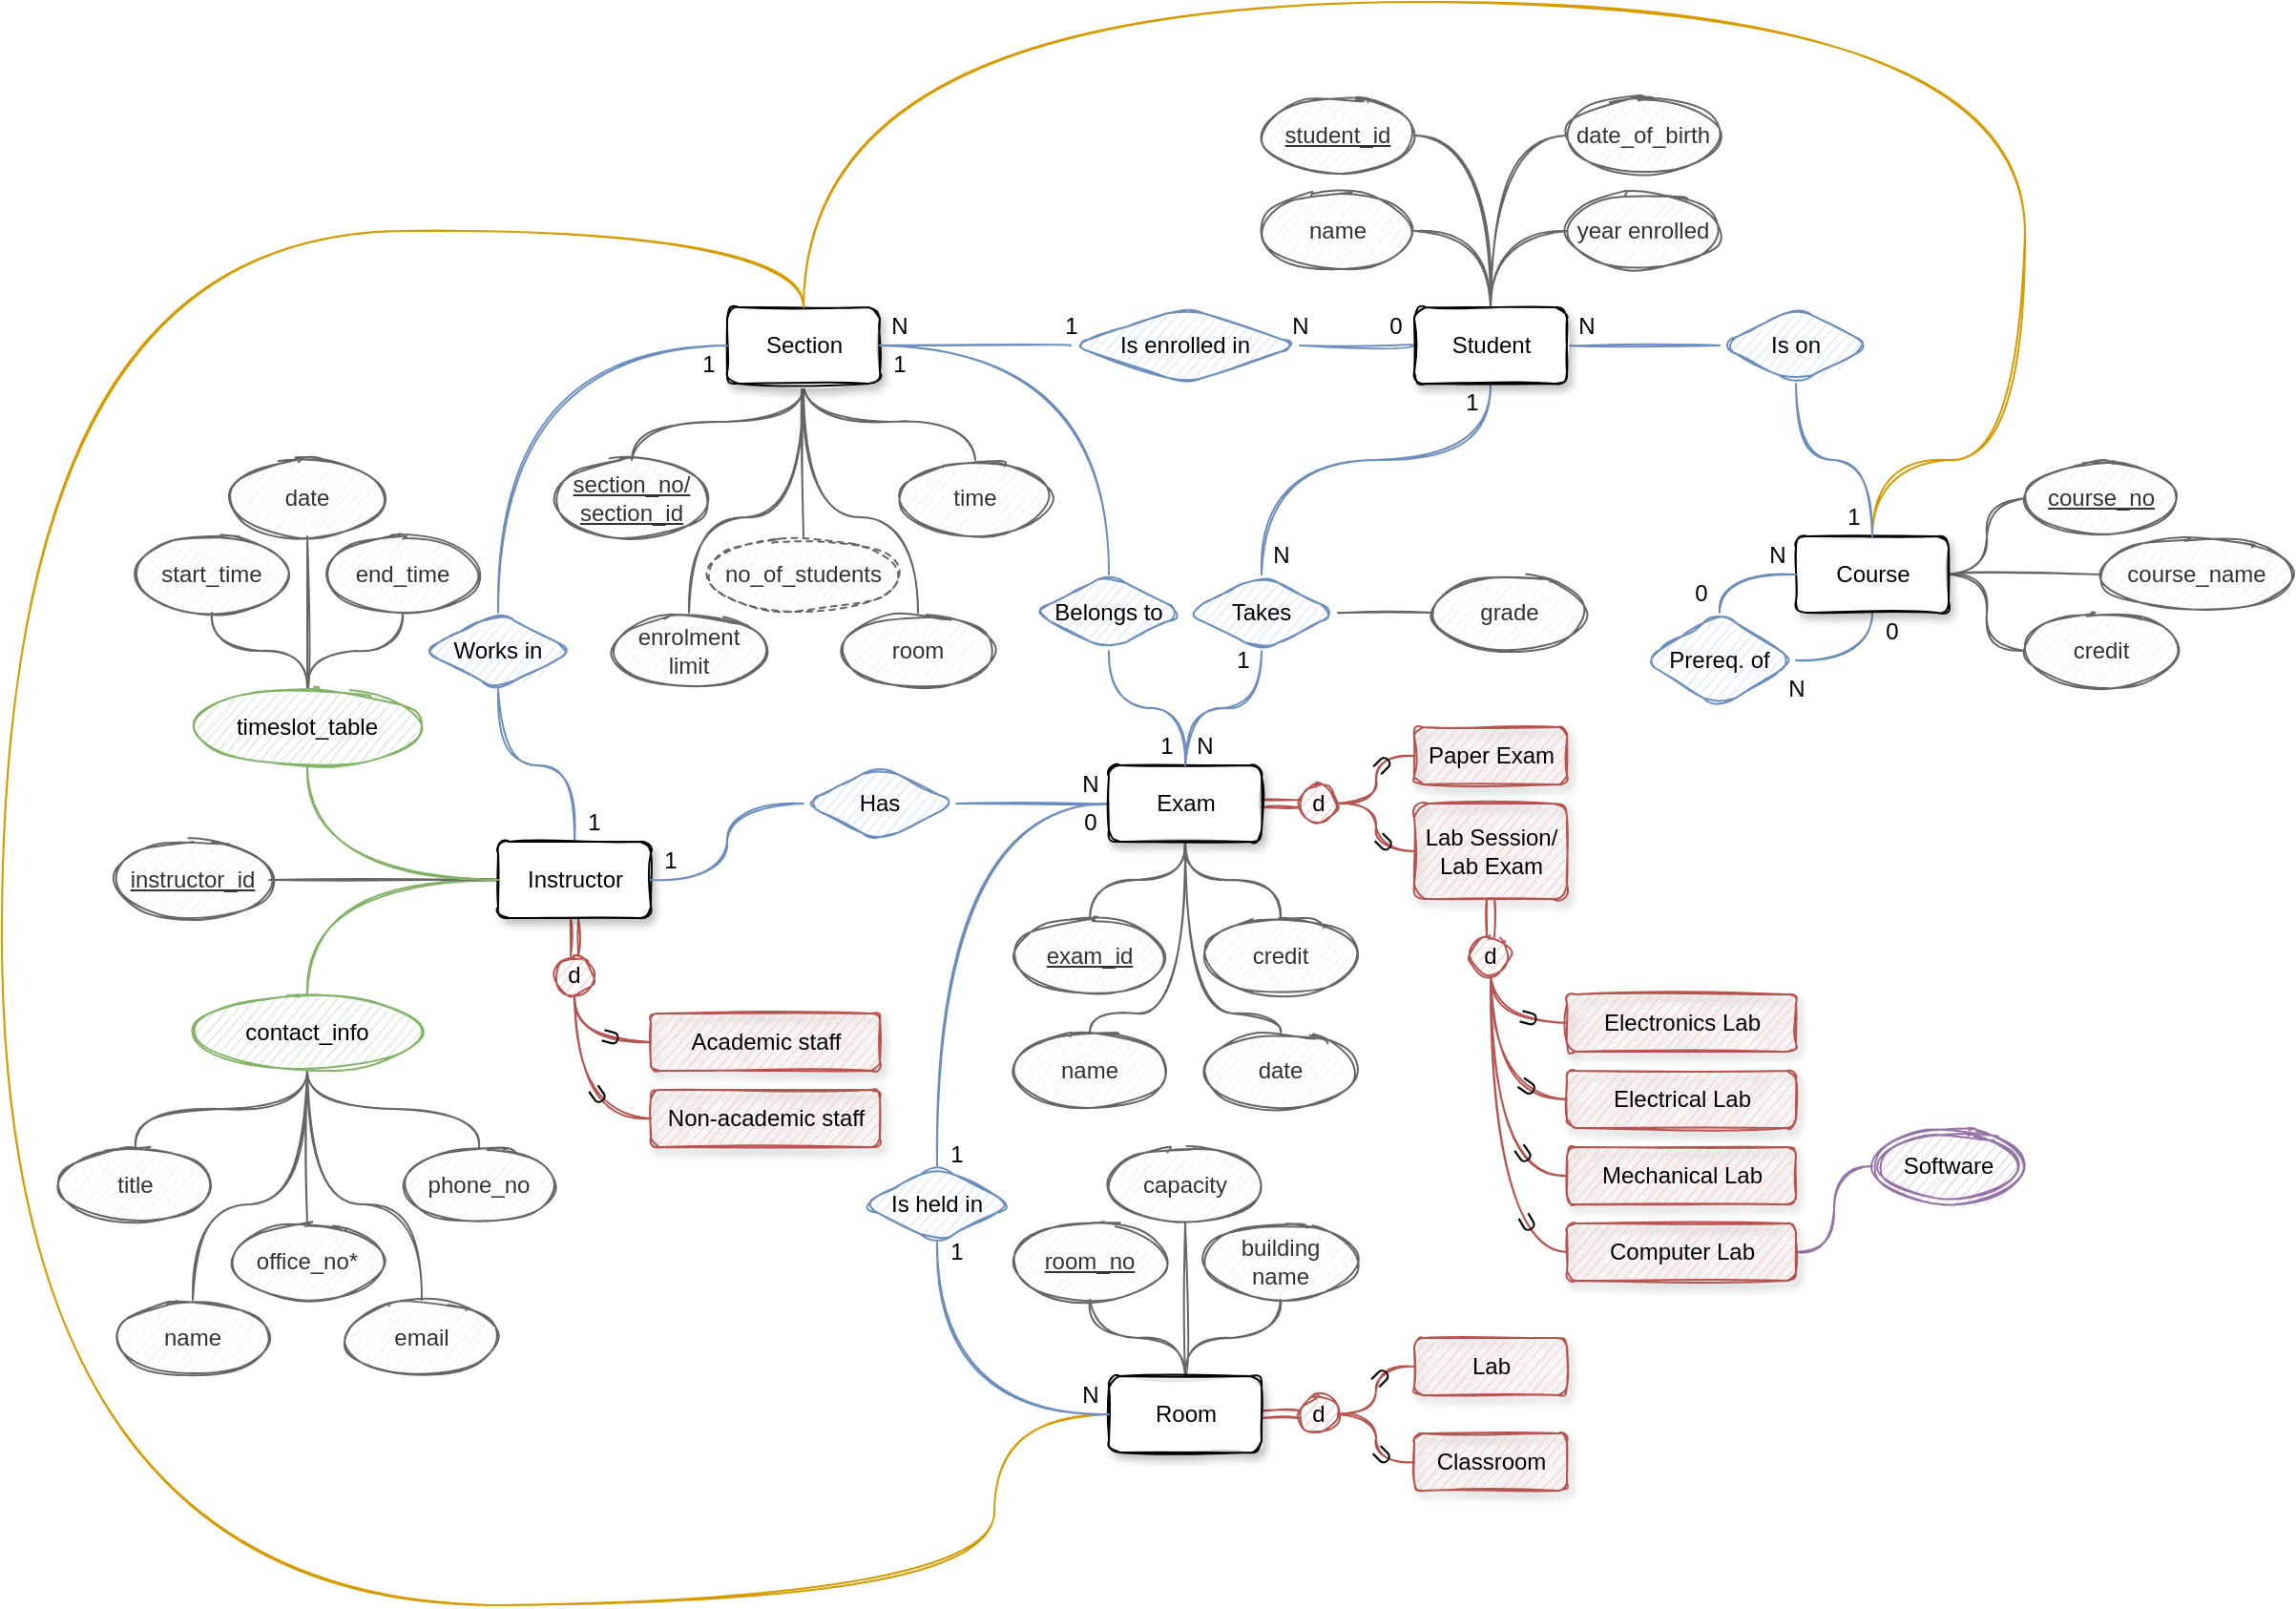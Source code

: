 <mxfile version="15.6.5" type="device" pages="4"><diagram id="HyqoXdHVUe1maNDS0zuc" name="Problem 1"><mxGraphModel dx="1473" dy="541" grid="0" gridSize="10" guides="1" tooltips="1" connect="1" arrows="1" fold="1" page="0" pageScale="1" pageWidth="827" pageHeight="1169" math="0" shadow="0"><root><mxCell id="0"/><mxCell id="1" parent="0"/><mxCell id="0Be4f71sbhaoo8Zj407p-29" style="edgeStyle=orthogonalEdgeStyle;orthogonalLoop=1;jettySize=auto;html=1;entryX=0.5;entryY=1;entryDx=0;entryDy=0;endArrow=none;endFill=0;curved=1;exitX=0.5;exitY=0;exitDx=0;exitDy=0;fillColor=#dae8fc;strokeColor=#6c8ebf;sketch=1;" parent="1" source="0Be4f71sbhaoo8Zj407p-5" target="0Be4f71sbhaoo8Zj407p-28" edge="1"><mxGeometry relative="1" as="geometry"><Array as="points"><mxPoint x="200" y="600"/><mxPoint x="160" y="600"/></Array></mxGeometry></mxCell><mxCell id="0Be4f71sbhaoo8Zj407p-60" style="edgeStyle=orthogonalEdgeStyle;curved=1;rounded=1;orthogonalLoop=1;jettySize=auto;html=1;entryX=0.5;entryY=0;entryDx=0;entryDy=0;endArrow=none;endFill=0;fillColor=#d5e8d4;strokeColor=#82b366;sketch=1;" parent="1" source="0Be4f71sbhaoo8Zj407p-5" target="0Be4f71sbhaoo8Zj407p-47" edge="1"><mxGeometry relative="1" as="geometry"/></mxCell><mxCell id="0Be4f71sbhaoo8Zj407p-76" style="edgeStyle=orthogonalEdgeStyle;curved=1;rounded=1;orthogonalLoop=1;jettySize=auto;html=1;entryX=0.5;entryY=0;entryDx=0;entryDy=0;endArrow=none;endFill=0;fillColor=#f8cecc;strokeColor=#b85450;shape=link;sketch=1;" parent="1" source="0Be4f71sbhaoo8Zj407p-5" target="0Be4f71sbhaoo8Zj407p-72" edge="1"><mxGeometry relative="1" as="geometry"/></mxCell><mxCell id="VdpoykBKv_Jv10hUnfET-2" style="edgeStyle=orthogonalEdgeStyle;curved=1;rounded=1;orthogonalLoop=1;jettySize=auto;html=1;entryX=1;entryY=0.5;entryDx=0;entryDy=0;endArrow=none;endFill=0;elbow=vertical;fillColor=#f5f5f5;strokeColor=#666666;sketch=1;" parent="1" source="0Be4f71sbhaoo8Zj407p-5" target="VdpoykBKv_Jv10hUnfET-1" edge="1"><mxGeometry relative="1" as="geometry"/></mxCell><mxCell id="0Be4f71sbhaoo8Zj407p-5" value="&lt;div&gt;Instructor&lt;/div&gt;" style="html=1;glass=0;shadow=1;rounded=1;sketch=1;" parent="1" vertex="1"><mxGeometry x="160" y="640" width="80" height="40" as="geometry"/></mxCell><mxCell id="0Be4f71sbhaoo8Zj407p-147" style="edgeStyle=orthogonalEdgeStyle;curved=1;rounded=1;orthogonalLoop=1;jettySize=auto;html=1;entryX=0.5;entryY=0;entryDx=0;entryDy=0;endArrow=none;endFill=0;elbow=vertical;fillColor=#f5f5f5;strokeColor=#666666;sketch=1;" parent="1" source="0Be4f71sbhaoo8Zj407p-6" target="0Be4f71sbhaoo8Zj407p-120" edge="1"><mxGeometry relative="1" as="geometry"/></mxCell><mxCell id="0Be4f71sbhaoo8Zj407p-148" style="edgeStyle=orthogonalEdgeStyle;curved=1;rounded=1;orthogonalLoop=1;jettySize=auto;html=1;entryX=0;entryY=0.5;entryDx=0;entryDy=0;endArrow=none;endFill=0;elbow=vertical;fillColor=#ffe6cc;strokeColor=#d79b00;sketch=1;" parent="1" source="0Be4f71sbhaoo8Zj407p-6" target="0Be4f71sbhaoo8Zj407p-8" edge="1"><mxGeometry relative="1" as="geometry"><Array as="points"><mxPoint x="320" y="320"/><mxPoint x="-100" y="320"/><mxPoint x="-100" y="1040"/><mxPoint x="420" y="1040"/><mxPoint x="420" y="940"/></Array></mxGeometry></mxCell><mxCell id="0Be4f71sbhaoo8Zj407p-150" style="edgeStyle=orthogonalEdgeStyle;curved=1;rounded=1;orthogonalLoop=1;jettySize=auto;html=1;entryX=0.5;entryY=0;entryDx=0;entryDy=0;endArrow=none;endFill=0;elbow=vertical;exitX=0.5;exitY=1;exitDx=0;exitDy=0;fillColor=#f5f5f5;strokeColor=#666666;sketch=1;" parent="1" source="0Be4f71sbhaoo8Zj407p-6" target="0Be4f71sbhaoo8Zj407p-117" edge="1"><mxGeometry relative="1" as="geometry"/></mxCell><mxCell id="0Be4f71sbhaoo8Zj407p-151" style="edgeStyle=orthogonalEdgeStyle;curved=1;rounded=1;orthogonalLoop=1;jettySize=auto;html=1;entryX=0.5;entryY=0;entryDx=0;entryDy=0;endArrow=none;endFill=0;elbow=vertical;exitX=0.5;exitY=1;exitDx=0;exitDy=0;fillColor=#f5f5f5;strokeColor=#666666;sketch=1;" parent="1" source="0Be4f71sbhaoo8Zj407p-6" target="0Be4f71sbhaoo8Zj407p-119" edge="1"><mxGeometry relative="1" as="geometry"/></mxCell><mxCell id="0Be4f71sbhaoo8Zj407p-152" style="edgeStyle=orthogonalEdgeStyle;curved=1;rounded=1;orthogonalLoop=1;jettySize=auto;html=1;entryX=0.5;entryY=0;entryDx=0;entryDy=0;endArrow=none;endFill=0;elbow=vertical;fillColor=#f5f5f5;strokeColor=#666666;sketch=1;" parent="1" source="0Be4f71sbhaoo8Zj407p-6" target="0Be4f71sbhaoo8Zj407p-118" edge="1"><mxGeometry relative="1" as="geometry"><Array as="points"><mxPoint x="320" y="470"/><mxPoint x="260" y="470"/></Array></mxGeometry></mxCell><mxCell id="0Be4f71sbhaoo8Zj407p-153" style="edgeStyle=orthogonalEdgeStyle;curved=1;rounded=1;orthogonalLoop=1;jettySize=auto;html=1;entryX=0.5;entryY=0;entryDx=0;entryDy=0;endArrow=none;endFill=0;elbow=vertical;fillColor=#f5f5f5;strokeColor=#666666;sketch=1;" parent="1" source="0Be4f71sbhaoo8Zj407p-6" target="0Be4f71sbhaoo8Zj407p-149" edge="1"><mxGeometry relative="1" as="geometry"><Array as="points"><mxPoint x="320" y="470"/><mxPoint x="380" y="470"/></Array></mxGeometry></mxCell><mxCell id="0Be4f71sbhaoo8Zj407p-6" value="Section" style="html=1;glass=0;shadow=1;rounded=1;sketch=1;" parent="1" vertex="1"><mxGeometry x="280" y="360" width="80" height="40" as="geometry"/></mxCell><mxCell id="0Be4f71sbhaoo8Zj407p-23" style="edgeStyle=orthogonalEdgeStyle;orthogonalLoop=1;jettySize=auto;html=1;entryX=0.5;entryY=0;entryDx=0;entryDy=0;endArrow=none;endFill=0;curved=1;fillColor=#dae8fc;strokeColor=#6c8ebf;exitX=0;exitY=0.5;exitDx=0;exitDy=0;sketch=1;" parent="1" source="0Be4f71sbhaoo8Zj407p-7" target="0Be4f71sbhaoo8Zj407p-22" edge="1"><mxGeometry relative="1" as="geometry"/></mxCell><mxCell id="0Be4f71sbhaoo8Zj407p-26" style="edgeStyle=orthogonalEdgeStyle;orthogonalLoop=1;jettySize=auto;html=1;entryX=1;entryY=0.5;entryDx=0;entryDy=0;endArrow=none;endFill=0;curved=1;fillColor=#dae8fc;strokeColor=#6c8ebf;exitX=0;exitY=0.5;exitDx=0;exitDy=0;sketch=1;" parent="1" source="0Be4f71sbhaoo8Zj407p-7" target="0Be4f71sbhaoo8Zj407p-25" edge="1"><mxGeometry relative="1" as="geometry"/></mxCell><mxCell id="0Be4f71sbhaoo8Zj407p-68" style="edgeStyle=orthogonalEdgeStyle;curved=1;rounded=1;orthogonalLoop=1;jettySize=auto;html=1;entryX=0;entryY=0.5;entryDx=0;entryDy=0;endArrow=none;endFill=0;fillColor=#f8cecc;strokeColor=#b85450;shape=link;sketch=1;" parent="1" source="0Be4f71sbhaoo8Zj407p-7" target="0Be4f71sbhaoo8Zj407p-67" edge="1"><mxGeometry relative="1" as="geometry"/></mxCell><mxCell id="0Be4f71sbhaoo8Zj407p-89" style="edgeStyle=orthogonalEdgeStyle;curved=1;rounded=1;orthogonalLoop=1;jettySize=auto;html=1;entryX=0.5;entryY=0;entryDx=0;entryDy=0;endArrow=none;endFill=0;fillColor=#f5f5f5;strokeColor=#666666;sketch=1;" parent="1" source="0Be4f71sbhaoo8Zj407p-7" target="0Be4f71sbhaoo8Zj407p-83" edge="1"><mxGeometry relative="1" as="geometry"/></mxCell><mxCell id="0Be4f71sbhaoo8Zj407p-90" style="edgeStyle=orthogonalEdgeStyle;curved=1;rounded=1;orthogonalLoop=1;jettySize=auto;html=1;entryX=0.5;entryY=0;entryDx=0;entryDy=0;endArrow=none;endFill=0;fillColor=#f5f5f5;strokeColor=#666666;sketch=1;" parent="1" source="0Be4f71sbhaoo8Zj407p-7" target="0Be4f71sbhaoo8Zj407p-86" edge="1"><mxGeometry relative="1" as="geometry"/></mxCell><mxCell id="0Be4f71sbhaoo8Zj407p-91" style="edgeStyle=orthogonalEdgeStyle;curved=1;rounded=1;orthogonalLoop=1;jettySize=auto;html=1;entryX=0.5;entryY=0;entryDx=0;entryDy=0;endArrow=none;endFill=0;fillColor=#f5f5f5;strokeColor=#666666;sketch=1;" parent="1" source="0Be4f71sbhaoo8Zj407p-7" target="0Be4f71sbhaoo8Zj407p-85" edge="1"><mxGeometry relative="1" as="geometry"><Array as="points"><mxPoint x="520" y="730"/><mxPoint x="470" y="730"/></Array></mxGeometry></mxCell><mxCell id="0Be4f71sbhaoo8Zj407p-155" style="edgeStyle=orthogonalEdgeStyle;curved=1;rounded=1;orthogonalLoop=1;jettySize=auto;html=1;entryX=0.5;entryY=0;entryDx=0;entryDy=0;endArrow=none;endFill=0;elbow=vertical;fillColor=#f5f5f5;strokeColor=#666666;sketch=1;" parent="1" source="0Be4f71sbhaoo8Zj407p-7" target="0Be4f71sbhaoo8Zj407p-154" edge="1"><mxGeometry relative="1" as="geometry"><Array as="points"><mxPoint x="520" y="730"/><mxPoint x="570" y="730"/></Array></mxGeometry></mxCell><mxCell id="0Be4f71sbhaoo8Zj407p-158" style="edgeStyle=orthogonalEdgeStyle;curved=1;rounded=1;orthogonalLoop=1;jettySize=auto;html=1;entryX=0.5;entryY=1;entryDx=0;entryDy=0;endArrow=none;endFill=0;elbow=vertical;fillColor=#dae8fc;strokeColor=#6c8ebf;sketch=1;" parent="1" target="0Be4f71sbhaoo8Zj407p-157" edge="1"><mxGeometry relative="1" as="geometry"><mxPoint x="520" y="600" as="sourcePoint"/></mxGeometry></mxCell><mxCell id="0Be4f71sbhaoo8Zj407p-7" value="Exam" style="html=1;glass=0;shadow=1;rounded=1;sketch=1;" parent="1" vertex="1"><mxGeometry x="480" y="600" width="80" height="40" as="geometry"/></mxCell><mxCell id="0Be4f71sbhaoo8Zj407p-107" style="edgeStyle=orthogonalEdgeStyle;curved=1;rounded=1;orthogonalLoop=1;jettySize=auto;html=1;entryX=0.5;entryY=1;entryDx=0;entryDy=0;endArrow=none;endFill=0;fillColor=#f5f5f5;strokeColor=#666666;sketch=1;" parent="1" source="0Be4f71sbhaoo8Zj407p-8" target="0Be4f71sbhaoo8Zj407p-102" edge="1"><mxGeometry relative="1" as="geometry"/></mxCell><mxCell id="0Be4f71sbhaoo8Zj407p-108" style="edgeStyle=orthogonalEdgeStyle;curved=1;rounded=1;orthogonalLoop=1;jettySize=auto;html=1;entryX=0.5;entryY=1;entryDx=0;entryDy=0;endArrow=none;endFill=0;fillColor=#f5f5f5;strokeColor=#666666;sketch=1;" parent="1" source="0Be4f71sbhaoo8Zj407p-8" target="0Be4f71sbhaoo8Zj407p-106" edge="1"><mxGeometry relative="1" as="geometry"/></mxCell><mxCell id="0Be4f71sbhaoo8Zj407p-172" style="edgeStyle=orthogonalEdgeStyle;curved=1;rounded=1;orthogonalLoop=1;jettySize=auto;html=1;entryX=0.5;entryY=1;entryDx=0;entryDy=0;endArrow=none;endFill=0;elbow=vertical;fillColor=#f5f5f5;strokeColor=#666666;sketch=1;" parent="1" source="0Be4f71sbhaoo8Zj407p-8" target="0Be4f71sbhaoo8Zj407p-171" edge="1"><mxGeometry relative="1" as="geometry"/></mxCell><mxCell id="xUXQSNohO5RqXIb-EJ1M-1" style="edgeStyle=orthogonalEdgeStyle;rounded=0;sketch=1;orthogonalLoop=1;jettySize=auto;html=1;entryX=0;entryY=0.5;entryDx=0;entryDy=0;labelBackgroundColor=default;fontColor=default;shape=link;strokeColor=#b85450;fillColor=#f8cecc;" edge="1" parent="1" source="0Be4f71sbhaoo8Zj407p-8" target="0Be4f71sbhaoo8Zj407p-97"><mxGeometry relative="1" as="geometry"/></mxCell><mxCell id="0Be4f71sbhaoo8Zj407p-8" value="Room" style="html=1;glass=0;shadow=1;rounded=1;labelBackgroundColor=default;sketch=1;" parent="1" vertex="1"><mxGeometry x="480" y="920" width="80" height="40" as="geometry"/></mxCell><mxCell id="0Be4f71sbhaoo8Zj407p-34" style="edgeStyle=orthogonalEdgeStyle;orthogonalLoop=1;jettySize=auto;html=1;entryX=1;entryY=0.5;entryDx=0;entryDy=0;endArrow=none;endFill=0;curved=1;fillColor=#dae8fc;strokeColor=#6c8ebf;exitX=0;exitY=0.5;exitDx=0;exitDy=0;sketch=1;" parent="1" source="0Be4f71sbhaoo8Zj407p-9" target="0Be4f71sbhaoo8Zj407p-33" edge="1"><mxGeometry relative="1" as="geometry"/></mxCell><mxCell id="0Be4f71sbhaoo8Zj407p-36" style="edgeStyle=orthogonalEdgeStyle;orthogonalLoop=1;jettySize=auto;html=1;entryX=0.5;entryY=0;entryDx=0;entryDy=0;endArrow=none;endFill=0;curved=1;fillColor=#dae8fc;strokeColor=#6c8ebf;sketch=1;" parent="1" source="0Be4f71sbhaoo8Zj407p-9" target="0Be4f71sbhaoo8Zj407p-31" edge="1"><mxGeometry relative="1" as="geometry"><Array as="points"><mxPoint x="680" y="440"/><mxPoint x="560" y="440"/></Array></mxGeometry></mxCell><mxCell id="0Be4f71sbhaoo8Zj407p-41" style="edgeStyle=orthogonalEdgeStyle;orthogonalLoop=1;jettySize=auto;html=1;entryX=0;entryY=0.5;entryDx=0;entryDy=0;endArrow=none;endFill=0;curved=1;fillColor=#dae8fc;strokeColor=#6c8ebf;exitX=1;exitY=0.5;exitDx=0;exitDy=0;sketch=1;" parent="1" source="0Be4f71sbhaoo8Zj407p-9" target="0Be4f71sbhaoo8Zj407p-39" edge="1"><mxGeometry relative="1" as="geometry"/></mxCell><mxCell id="0Be4f71sbhaoo8Zj407p-113" style="edgeStyle=orthogonalEdgeStyle;curved=1;rounded=1;orthogonalLoop=1;jettySize=auto;html=1;entryX=1;entryY=0.5;entryDx=0;entryDy=0;endArrow=none;endFill=0;fillColor=#f5f5f5;strokeColor=#666666;sketch=1;" parent="1" source="0Be4f71sbhaoo8Zj407p-9" target="0Be4f71sbhaoo8Zj407p-112" edge="1"><mxGeometry relative="1" as="geometry"/></mxCell><mxCell id="0Be4f71sbhaoo8Zj407p-114" style="edgeStyle=orthogonalEdgeStyle;curved=1;rounded=1;orthogonalLoop=1;jettySize=auto;html=1;entryX=1;entryY=0.5;entryDx=0;entryDy=0;endArrow=none;endFill=0;fillColor=#f5f5f5;strokeColor=#666666;sketch=1;" parent="1" source="0Be4f71sbhaoo8Zj407p-9" target="0Be4f71sbhaoo8Zj407p-109" edge="1"><mxGeometry relative="1" as="geometry"/></mxCell><mxCell id="0Be4f71sbhaoo8Zj407p-115" style="edgeStyle=orthogonalEdgeStyle;curved=1;rounded=1;orthogonalLoop=1;jettySize=auto;html=1;entryX=0;entryY=0.5;entryDx=0;entryDy=0;endArrow=none;endFill=0;fillColor=#f5f5f5;strokeColor=#666666;sketch=1;" parent="1" source="0Be4f71sbhaoo8Zj407p-9" target="0Be4f71sbhaoo8Zj407p-110" edge="1"><mxGeometry relative="1" as="geometry"/></mxCell><mxCell id="0Be4f71sbhaoo8Zj407p-116" style="edgeStyle=orthogonalEdgeStyle;curved=1;rounded=1;orthogonalLoop=1;jettySize=auto;html=1;entryX=0;entryY=0.5;entryDx=0;entryDy=0;endArrow=none;endFill=0;fillColor=#f5f5f5;strokeColor=#666666;sketch=1;" parent="1" source="0Be4f71sbhaoo8Zj407p-9" target="0Be4f71sbhaoo8Zj407p-111" edge="1"><mxGeometry relative="1" as="geometry"/></mxCell><mxCell id="0Be4f71sbhaoo8Zj407p-9" value="Student" style="html=1;glass=0;shadow=1;rounded=1;sketch=1;" parent="1" vertex="1"><mxGeometry x="640" y="360" width="80" height="40" as="geometry"/></mxCell><mxCell id="0Be4f71sbhaoo8Zj407p-129" style="edgeStyle=orthogonalEdgeStyle;curved=1;rounded=1;orthogonalLoop=1;jettySize=auto;html=1;entryX=0.5;entryY=0;entryDx=0;entryDy=0;endArrow=none;endFill=0;fillColor=#f8cecc;strokeColor=#b85450;shape=link;sketch=1;" parent="1" source="0Be4f71sbhaoo8Zj407p-10" target="0Be4f71sbhaoo8Zj407p-128" edge="1"><mxGeometry relative="1" as="geometry"/></mxCell><mxCell id="0Be4f71sbhaoo8Zj407p-10" value="&lt;div&gt;Lab Session/&lt;/div&gt;&lt;div&gt;Lab Exam&lt;/div&gt;" style="html=1;glass=0;shadow=1;rounded=1;fillColor=#f8cecc;strokeColor=#b85450;sketch=1;fontColor=default;" parent="1" vertex="1"><mxGeometry x="640" y="620" width="80" height="50" as="geometry"/></mxCell><mxCell id="0Be4f71sbhaoo8Zj407p-11" value="Paper Exam" style="html=1;glass=0;shadow=1;rounded=1;fillColor=#f8cecc;strokeColor=#b85450;sketch=1;fontColor=default;" parent="1" vertex="1"><mxGeometry x="640" y="580" width="80" height="30" as="geometry"/></mxCell><mxCell id="0Be4f71sbhaoo8Zj407p-17" style="edgeStyle=orthogonalEdgeStyle;orthogonalLoop=1;jettySize=auto;html=1;entryX=1;entryY=0.5;entryDx=0;entryDy=0;exitX=0.5;exitY=1;exitDx=0;exitDy=0;endArrow=none;endFill=0;curved=1;fillColor=#dae8fc;strokeColor=#6c8ebf;sketch=1;" parent="1" source="0Be4f71sbhaoo8Zj407p-14" target="0Be4f71sbhaoo8Zj407p-16" edge="1"><mxGeometry relative="1" as="geometry"/></mxCell><mxCell id="0Be4f71sbhaoo8Zj407p-80" style="edgeStyle=orthogonalEdgeStyle;curved=1;rounded=1;orthogonalLoop=1;jettySize=auto;html=1;entryX=0;entryY=0.5;entryDx=0;entryDy=0;endArrow=none;endFill=0;fillColor=#f5f5f5;strokeColor=#666666;sketch=1;" parent="1" source="0Be4f71sbhaoo8Zj407p-14" target="0Be4f71sbhaoo8Zj407p-77" edge="1"><mxGeometry relative="1" as="geometry"/></mxCell><mxCell id="0Be4f71sbhaoo8Zj407p-81" style="edgeStyle=orthogonalEdgeStyle;curved=1;rounded=1;orthogonalLoop=1;jettySize=auto;html=1;entryX=0;entryY=0.5;entryDx=0;entryDy=0;endArrow=none;endFill=0;fillColor=#f5f5f5;strokeColor=#666666;sketch=1;" parent="1" source="0Be4f71sbhaoo8Zj407p-14" target="0Be4f71sbhaoo8Zj407p-79" edge="1"><mxGeometry relative="1" as="geometry"/></mxCell><mxCell id="0Be4f71sbhaoo8Zj407p-82" style="edgeStyle=orthogonalEdgeStyle;curved=1;rounded=1;orthogonalLoop=1;jettySize=auto;html=1;entryX=0;entryY=0.5;entryDx=0;entryDy=0;endArrow=none;endFill=0;fillColor=#f5f5f5;strokeColor=#666666;sketch=1;" parent="1" source="0Be4f71sbhaoo8Zj407p-14" target="0Be4f71sbhaoo8Zj407p-78" edge="1"><mxGeometry relative="1" as="geometry"/></mxCell><mxCell id="0Be4f71sbhaoo8Zj407p-169" style="edgeStyle=orthogonalEdgeStyle;curved=1;rounded=1;orthogonalLoop=1;jettySize=auto;html=1;entryX=0.5;entryY=0;entryDx=0;entryDy=0;endArrow=none;endFill=0;elbow=vertical;fillColor=#ffe6cc;strokeColor=#d79b00;sketch=1;" parent="1" source="0Be4f71sbhaoo8Zj407p-14" target="0Be4f71sbhaoo8Zj407p-6" edge="1"><mxGeometry relative="1" as="geometry"><Array as="points"><mxPoint x="880" y="440"/><mxPoint x="960" y="440"/><mxPoint x="960" y="200"/><mxPoint x="320" y="200"/></Array></mxGeometry></mxCell><mxCell id="0Be4f71sbhaoo8Zj407p-14" value="Course" style="html=1;glass=0;shadow=1;rounded=1;sketch=1;" parent="1" vertex="1"><mxGeometry x="840" y="480" width="80" height="40" as="geometry"/></mxCell><mxCell id="0Be4f71sbhaoo8Zj407p-18" style="edgeStyle=orthogonalEdgeStyle;orthogonalLoop=1;jettySize=auto;html=1;entryX=0;entryY=0.5;entryDx=0;entryDy=0;exitX=0.5;exitY=0;exitDx=0;exitDy=0;endArrow=none;endFill=0;curved=1;fillColor=#dae8fc;strokeColor=#6c8ebf;sketch=1;" parent="1" source="0Be4f71sbhaoo8Zj407p-16" target="0Be4f71sbhaoo8Zj407p-14" edge="1"><mxGeometry relative="1" as="geometry"/></mxCell><mxCell id="0Be4f71sbhaoo8Zj407p-16" value="&lt;div&gt;Prereq. of&lt;/div&gt;" style="shape=rhombus;perimeter=rhombusPerimeter;whiteSpace=wrap;html=1;align=center;shadow=0;glass=0;rounded=1;fillColor=#dae8fc;strokeColor=#6c8ebf;fillStyle=auto;sketch=1;" parent="1" vertex="1"><mxGeometry x="760" y="520" width="80" height="50" as="geometry"/></mxCell><mxCell id="0Be4f71sbhaoo8Zj407p-24" style="edgeStyle=orthogonalEdgeStyle;orthogonalLoop=1;jettySize=auto;html=1;entryX=0;entryY=0.5;entryDx=0;entryDy=0;endArrow=none;endFill=0;curved=1;fillColor=#dae8fc;strokeColor=#6c8ebf;exitX=0.5;exitY=1;exitDx=0;exitDy=0;sketch=1;" parent="1" source="0Be4f71sbhaoo8Zj407p-22" target="0Be4f71sbhaoo8Zj407p-8" edge="1"><mxGeometry relative="1" as="geometry"/></mxCell><mxCell id="0Be4f71sbhaoo8Zj407p-22" value="Is held in" style="shape=rhombus;perimeter=rhombusPerimeter;whiteSpace=wrap;html=1;align=center;shadow=0;glass=0;rounded=1;fillColor=#dae8fc;strokeColor=#6c8ebf;sketch=1;" parent="1" vertex="1"><mxGeometry x="350" y="810" width="80" height="40" as="geometry"/></mxCell><mxCell id="0Be4f71sbhaoo8Zj407p-27" style="edgeStyle=orthogonalEdgeStyle;orthogonalLoop=1;jettySize=auto;html=1;entryX=1;entryY=0.5;entryDx=0;entryDy=0;endArrow=none;endFill=0;curved=1;fillColor=#dae8fc;strokeColor=#6c8ebf;exitX=0;exitY=0.5;exitDx=0;exitDy=0;sketch=1;" parent="1" source="0Be4f71sbhaoo8Zj407p-25" target="0Be4f71sbhaoo8Zj407p-5" edge="1"><mxGeometry relative="1" as="geometry"/></mxCell><mxCell id="0Be4f71sbhaoo8Zj407p-25" value="Has" style="shape=rhombus;perimeter=rhombusPerimeter;whiteSpace=wrap;html=1;align=center;shadow=0;glass=0;rounded=1;fillColor=#dae8fc;strokeColor=#6c8ebf;sketch=1;" parent="1" vertex="1"><mxGeometry x="320" y="600" width="80" height="40" as="geometry"/></mxCell><mxCell id="0Be4f71sbhaoo8Zj407p-30" style="edgeStyle=orthogonalEdgeStyle;orthogonalLoop=1;jettySize=auto;html=1;entryX=0;entryY=0.5;entryDx=0;entryDy=0;endArrow=none;endFill=0;curved=1;fillColor=#dae8fc;strokeColor=#6c8ebf;exitX=0.5;exitY=0;exitDx=0;exitDy=0;sketch=1;" parent="1" source="0Be4f71sbhaoo8Zj407p-28" target="0Be4f71sbhaoo8Zj407p-6" edge="1"><mxGeometry relative="1" as="geometry"><mxPoint x="200.0" y="420" as="sourcePoint"/><Array as="points"><mxPoint x="160" y="380"/></Array></mxGeometry></mxCell><mxCell id="0Be4f71sbhaoo8Zj407p-28" value="Works in" style="shape=rhombus;perimeter=rhombusPerimeter;whiteSpace=wrap;html=1;align=center;shadow=0;glass=0;rounded=1;fillColor=#dae8fc;strokeColor=#6c8ebf;sketch=1;" parent="1" vertex="1"><mxGeometry x="120" y="520" width="80" height="40" as="geometry"/></mxCell><mxCell id="0Be4f71sbhaoo8Zj407p-37" style="edgeStyle=orthogonalEdgeStyle;orthogonalLoop=1;jettySize=auto;html=1;entryX=0.5;entryY=0;entryDx=0;entryDy=0;endArrow=none;endFill=0;curved=1;fillColor=#dae8fc;strokeColor=#6c8ebf;exitX=0.5;exitY=1;exitDx=0;exitDy=0;sketch=1;" parent="1" source="0Be4f71sbhaoo8Zj407p-31" target="0Be4f71sbhaoo8Zj407p-7" edge="1"><mxGeometry relative="1" as="geometry"/></mxCell><mxCell id="0Be4f71sbhaoo8Zj407p-126" style="edgeStyle=orthogonalEdgeStyle;curved=1;rounded=1;orthogonalLoop=1;jettySize=auto;html=1;entryX=0;entryY=0.5;entryDx=0;entryDy=0;endArrow=none;endFill=0;fillColor=#f5f5f5;strokeColor=#666666;sketch=1;" parent="1" source="0Be4f71sbhaoo8Zj407p-31" target="0Be4f71sbhaoo8Zj407p-125" edge="1"><mxGeometry relative="1" as="geometry"/></mxCell><mxCell id="0Be4f71sbhaoo8Zj407p-31" value="Takes" style="shape=rhombus;perimeter=rhombusPerimeter;whiteSpace=wrap;html=1;align=center;shadow=0;glass=0;rounded=1;fillColor=#dae8fc;strokeColor=#6c8ebf;sketch=1;" parent="1" vertex="1"><mxGeometry x="520" y="500" width="80" height="40" as="geometry"/></mxCell><mxCell id="0Be4f71sbhaoo8Zj407p-35" style="edgeStyle=orthogonalEdgeStyle;orthogonalLoop=1;jettySize=auto;html=1;entryX=1;entryY=0.5;entryDx=0;entryDy=0;endArrow=none;endFill=0;curved=1;fillColor=#dae8fc;strokeColor=#6c8ebf;exitX=0;exitY=0.5;exitDx=0;exitDy=0;sketch=1;" parent="1" source="0Be4f71sbhaoo8Zj407p-33" target="0Be4f71sbhaoo8Zj407p-6" edge="1"><mxGeometry relative="1" as="geometry"><mxPoint x="460" y="340" as="sourcePoint"/></mxGeometry></mxCell><mxCell id="0Be4f71sbhaoo8Zj407p-33" value="Is enrolled in" style="shape=rhombus;perimeter=rhombusPerimeter;whiteSpace=wrap;html=1;align=center;shadow=0;glass=0;rounded=1;fillColor=#dae8fc;strokeColor=#6c8ebf;sketch=1;" parent="1" vertex="1"><mxGeometry x="460" y="360" width="120" height="40" as="geometry"/></mxCell><mxCell id="0Be4f71sbhaoo8Zj407p-42" style="edgeStyle=orthogonalEdgeStyle;orthogonalLoop=1;jettySize=auto;html=1;entryX=0.5;entryY=0;entryDx=0;entryDy=0;endArrow=none;endFill=0;curved=1;fillColor=#dae8fc;strokeColor=#6c8ebf;exitX=0.5;exitY=1;exitDx=0;exitDy=0;sketch=1;" parent="1" source="0Be4f71sbhaoo8Zj407p-39" target="0Be4f71sbhaoo8Zj407p-14" edge="1"><mxGeometry relative="1" as="geometry"/></mxCell><mxCell id="0Be4f71sbhaoo8Zj407p-39" value="Is on" style="shape=rhombus;perimeter=rhombusPerimeter;whiteSpace=wrap;html=1;align=center;shadow=0;glass=0;rounded=1;fillColor=#dae8fc;strokeColor=#6c8ebf;sketch=1;" parent="1" vertex="1"><mxGeometry x="800" y="360" width="80" height="40" as="geometry"/></mxCell><mxCell id="0Be4f71sbhaoo8Zj407p-74" style="edgeStyle=orthogonalEdgeStyle;curved=1;rounded=1;orthogonalLoop=1;jettySize=auto;html=1;entryX=0.5;entryY=1;entryDx=0;entryDy=0;endArrow=none;endFill=0;fillColor=#f8cecc;strokeColor=#b85450;sketch=1;" parent="1" source="0Be4f71sbhaoo8Zj407p-43" target="0Be4f71sbhaoo8Zj407p-72" edge="1"><mxGeometry relative="1" as="geometry"/></mxCell><mxCell id="0Be4f71sbhaoo8Zj407p-43" value="Academic staff" style="html=1;glass=0;shadow=1;rounded=1;fillColor=#f8cecc;strokeColor=#b85450;sketch=1;fontColor=default;" parent="1" vertex="1"><mxGeometry x="240" y="730" width="120" height="30" as="geometry"/></mxCell><mxCell id="0Be4f71sbhaoo8Zj407p-44" value="Non-academic staff" style="html=1;glass=0;shadow=1;rounded=1;fillColor=#f8cecc;strokeColor=#b85450;sketch=1;fontColor=default;" parent="1" vertex="1"><mxGeometry x="240" y="770" width="120" height="30" as="geometry"/></mxCell><mxCell id="0Be4f71sbhaoo8Zj407p-53" style="edgeStyle=orthogonalEdgeStyle;curved=1;rounded=1;orthogonalLoop=1;jettySize=auto;html=1;entryX=0.5;entryY=0;entryDx=0;entryDy=0;endArrow=none;endFill=0;fillColor=#f5f5f5;strokeColor=#666666;sketch=1;" parent="1" source="0Be4f71sbhaoo8Zj407p-47" target="0Be4f71sbhaoo8Zj407p-48" edge="1"><mxGeometry relative="1" as="geometry"/></mxCell><mxCell id="0Be4f71sbhaoo8Zj407p-54" style="edgeStyle=orthogonalEdgeStyle;curved=1;rounded=1;orthogonalLoop=1;jettySize=auto;html=1;entryX=0.5;entryY=0;entryDx=0;entryDy=0;endArrow=none;endFill=0;fillColor=#f5f5f5;strokeColor=#666666;sketch=1;" parent="1" source="0Be4f71sbhaoo8Zj407p-47" target="0Be4f71sbhaoo8Zj407p-50" edge="1"><mxGeometry relative="1" as="geometry"><Array as="points"><mxPoint x="60" y="830"/><mxPoint y="830"/></Array></mxGeometry></mxCell><mxCell id="0Be4f71sbhaoo8Zj407p-55" style="edgeStyle=orthogonalEdgeStyle;curved=1;rounded=1;orthogonalLoop=1;jettySize=auto;html=1;entryX=0.5;entryY=0;entryDx=0;entryDy=0;endArrow=none;endFill=0;fillColor=#f5f5f5;strokeColor=#666666;sketch=1;" parent="1" source="0Be4f71sbhaoo8Zj407p-47" target="0Be4f71sbhaoo8Zj407p-51" edge="1"><mxGeometry relative="1" as="geometry"><Array as="points"><mxPoint x="60" y="830"/><mxPoint x="120" y="830"/><mxPoint x="120" y="880"/></Array></mxGeometry></mxCell><mxCell id="0Be4f71sbhaoo8Zj407p-56" style="edgeStyle=orthogonalEdgeStyle;curved=1;rounded=1;orthogonalLoop=1;jettySize=auto;html=1;entryX=0.5;entryY=0;entryDx=0;entryDy=0;endArrow=none;endFill=0;fillColor=#f5f5f5;strokeColor=#666666;sketch=1;" parent="1" source="0Be4f71sbhaoo8Zj407p-47" target="0Be4f71sbhaoo8Zj407p-49" edge="1"><mxGeometry relative="1" as="geometry"/></mxCell><mxCell id="0Be4f71sbhaoo8Zj407p-57" style="edgeStyle=orthogonalEdgeStyle;curved=1;rounded=1;orthogonalLoop=1;jettySize=auto;html=1;entryX=0.5;entryY=0;entryDx=0;entryDy=0;endArrow=none;endFill=0;fillColor=#f5f5f5;strokeColor=#666666;sketch=1;" parent="1" source="0Be4f71sbhaoo8Zj407p-47" target="0Be4f71sbhaoo8Zj407p-52" edge="1"><mxGeometry relative="1" as="geometry"/></mxCell><mxCell id="0Be4f71sbhaoo8Zj407p-47" value="contact_info" style="ellipse;whiteSpace=wrap;html=1;align=center;rounded=1;shadow=0;glass=0;fillColor=#d5e8d4;strokeColor=#82b366;sketch=1;" parent="1" vertex="1"><mxGeometry y="720" width="120" height="40" as="geometry"/></mxCell><mxCell id="0Be4f71sbhaoo8Zj407p-48" value="title" style="ellipse;whiteSpace=wrap;html=1;align=center;rounded=1;shadow=0;glass=0;fillColor=#f5f5f5;fontColor=#333333;strokeColor=#666666;sketch=1;" parent="1" vertex="1"><mxGeometry x="-70" y="800" width="80" height="40" as="geometry"/></mxCell><mxCell id="0Be4f71sbhaoo8Zj407p-49" value="office_no*" style="ellipse;whiteSpace=wrap;html=1;align=center;rounded=1;shadow=0;glass=0;fillColor=#f5f5f5;fontColor=#333333;strokeColor=#666666;sketch=1;" parent="1" vertex="1"><mxGeometry x="20" y="840" width="80" height="40" as="geometry"/></mxCell><mxCell id="0Be4f71sbhaoo8Zj407p-50" value="name" style="ellipse;whiteSpace=wrap;html=1;align=center;rounded=1;shadow=0;glass=0;fillColor=#f5f5f5;fontColor=#333333;strokeColor=#666666;sketch=1;" parent="1" vertex="1"><mxGeometry x="-40" y="880" width="80" height="40" as="geometry"/></mxCell><mxCell id="0Be4f71sbhaoo8Zj407p-51" value="email" style="ellipse;whiteSpace=wrap;html=1;align=center;rounded=1;shadow=0;glass=0;fillColor=#f5f5f5;fontColor=#333333;strokeColor=#666666;sketch=1;" parent="1" vertex="1"><mxGeometry x="80" y="880" width="80" height="40" as="geometry"/></mxCell><mxCell id="0Be4f71sbhaoo8Zj407p-52" value="phone_no" style="ellipse;whiteSpace=wrap;html=1;align=center;rounded=1;shadow=0;glass=0;fillColor=#f5f5f5;fontColor=#333333;strokeColor=#666666;sketch=1;" parent="1" vertex="1"><mxGeometry x="110" y="800" width="80" height="40" as="geometry"/></mxCell><mxCell id="0Be4f71sbhaoo8Zj407p-69" style="edgeStyle=orthogonalEdgeStyle;curved=1;rounded=1;orthogonalLoop=1;jettySize=auto;html=1;entryX=0;entryY=0.5;entryDx=0;entryDy=0;endArrow=none;endFill=0;fillColor=#f8cecc;strokeColor=#b85450;sketch=1;" parent="1" source="0Be4f71sbhaoo8Zj407p-67" target="0Be4f71sbhaoo8Zj407p-11" edge="1"><mxGeometry relative="1" as="geometry"/></mxCell><mxCell id="0Be4f71sbhaoo8Zj407p-70" style="edgeStyle=orthogonalEdgeStyle;curved=1;rounded=1;orthogonalLoop=1;jettySize=auto;html=1;entryX=0;entryY=0.5;entryDx=0;entryDy=0;endArrow=none;endFill=0;fillColor=#f8cecc;strokeColor=#b85450;sketch=1;" parent="1" source="0Be4f71sbhaoo8Zj407p-67" target="0Be4f71sbhaoo8Zj407p-10" edge="1"><mxGeometry relative="1" as="geometry"/></mxCell><mxCell id="0Be4f71sbhaoo8Zj407p-67" value="d" style="ellipse;whiteSpace=wrap;html=1;align=center;rounded=1;shadow=0;glass=0;fillStyle=auto;fillColor=#f8cecc;strokeColor=#b85450;sketch=1;" parent="1" vertex="1"><mxGeometry x="580" y="610" width="20" height="20" as="geometry"/></mxCell><mxCell id="0Be4f71sbhaoo8Zj407p-75" style="edgeStyle=orthogonalEdgeStyle;curved=1;rounded=1;orthogonalLoop=1;jettySize=auto;html=1;entryX=0;entryY=0.5;entryDx=0;entryDy=0;endArrow=none;endFill=0;exitX=0.5;exitY=1;exitDx=0;exitDy=0;fillColor=#f8cecc;strokeColor=#b85450;sketch=1;" parent="1" source="0Be4f71sbhaoo8Zj407p-72" target="0Be4f71sbhaoo8Zj407p-44" edge="1"><mxGeometry relative="1" as="geometry"/></mxCell><mxCell id="0Be4f71sbhaoo8Zj407p-72" value="d" style="ellipse;whiteSpace=wrap;html=1;align=center;rounded=1;shadow=0;glass=0;fillStyle=auto;fillColor=#f8cecc;strokeColor=#b85450;sketch=1;" parent="1" vertex="1"><mxGeometry x="190" y="700" width="20" height="20" as="geometry"/></mxCell><mxCell id="0Be4f71sbhaoo8Zj407p-77" value="&lt;u&gt;course_no&lt;/u&gt;" style="ellipse;whiteSpace=wrap;html=1;align=center;rounded=1;shadow=0;glass=0;fillColor=#f5f5f5;fontColor=#333333;strokeColor=#666666;sketch=1;" parent="1" vertex="1"><mxGeometry x="960" y="440" width="80" height="40" as="geometry"/></mxCell><mxCell id="0Be4f71sbhaoo8Zj407p-78" value="course_name" style="ellipse;whiteSpace=wrap;html=1;align=center;rounded=1;shadow=0;glass=0;fillColor=#f5f5f5;fontColor=#333333;strokeColor=#666666;sketch=1;" parent="1" vertex="1"><mxGeometry x="1000" y="480" width="100" height="40" as="geometry"/></mxCell><mxCell id="0Be4f71sbhaoo8Zj407p-79" value="credit" style="ellipse;whiteSpace=wrap;html=1;align=center;rounded=1;shadow=0;glass=0;fillColor=#f5f5f5;fontColor=#333333;strokeColor=#666666;sketch=1;" parent="1" vertex="1"><mxGeometry x="960" y="520" width="80" height="40" as="geometry"/></mxCell><mxCell id="0Be4f71sbhaoo8Zj407p-83" value="&lt;u&gt;exam_id&lt;/u&gt;" style="ellipse;whiteSpace=wrap;html=1;align=center;rounded=1;shadow=0;glass=0;fillColor=#f5f5f5;fontColor=#333333;strokeColor=#666666;sketch=1;" parent="1" vertex="1"><mxGeometry x="430" y="680" width="80" height="40" as="geometry"/></mxCell><mxCell id="0Be4f71sbhaoo8Zj407p-85" value="name" style="ellipse;whiteSpace=wrap;html=1;align=center;rounded=1;shadow=0;glass=0;fillColor=#f5f5f5;fontColor=#333333;strokeColor=#666666;sketch=1;" parent="1" vertex="1"><mxGeometry x="430" y="740" width="80" height="40" as="geometry"/></mxCell><mxCell id="0Be4f71sbhaoo8Zj407p-86" value="credit" style="ellipse;whiteSpace=wrap;html=1;align=center;rounded=1;shadow=0;glass=0;fillColor=#f5f5f5;fontColor=#333333;strokeColor=#666666;sketch=1;" parent="1" vertex="1"><mxGeometry x="530" y="680" width="80" height="40" as="geometry"/></mxCell><mxCell id="0Be4f71sbhaoo8Zj407p-93" value="Lab" style="html=1;glass=0;shadow=1;rounded=1;fillColor=#f8cecc;strokeColor=#b85450;sketch=1;fontColor=default;" parent="1" vertex="1"><mxGeometry x="640" y="900" width="80" height="30" as="geometry"/></mxCell><mxCell id="0Be4f71sbhaoo8Zj407p-94" value="Classroom" style="html=1;glass=0;shadow=1;rounded=1;fillColor=#f8cecc;strokeColor=#b85450;sketch=1;fontColor=default;" parent="1" vertex="1"><mxGeometry x="640" y="950" width="80" height="30" as="geometry"/></mxCell><mxCell id="0Be4f71sbhaoo8Zj407p-99" style="edgeStyle=orthogonalEdgeStyle;curved=1;rounded=1;orthogonalLoop=1;jettySize=auto;html=1;endArrow=none;endFill=0;exitX=1;exitY=0.5;exitDx=0;exitDy=0;fillColor=#f8cecc;strokeColor=#b85450;sketch=1;labelBackgroundColor=default;fontColor=default;entryX=0;entryY=0.5;entryDx=0;entryDy=0;" parent="1" source="0Be4f71sbhaoo8Zj407p-97" target="0Be4f71sbhaoo8Zj407p-93" edge="1"><mxGeometry relative="1" as="geometry"><mxPoint x="600" y="900" as="targetPoint"/></mxGeometry></mxCell><mxCell id="0Be4f71sbhaoo8Zj407p-100" style="edgeStyle=orthogonalEdgeStyle;curved=1;rounded=1;orthogonalLoop=1;jettySize=auto;html=1;entryX=0;entryY=0.5;entryDx=0;entryDy=0;endArrow=none;endFill=0;exitX=1;exitY=0.5;exitDx=0;exitDy=0;fillColor=#f8cecc;strokeColor=#b85450;sketch=1;labelBackgroundColor=default;fontColor=default;" parent="1" source="0Be4f71sbhaoo8Zj407p-97" target="0Be4f71sbhaoo8Zj407p-94" edge="1"><mxGeometry relative="1" as="geometry"/></mxCell><mxCell id="0Be4f71sbhaoo8Zj407p-97" value="d" style="ellipse;whiteSpace=wrap;html=1;align=center;rounded=1;shadow=0;glass=0;fillStyle=auto;fillColor=#f8cecc;strokeColor=#b85450;sketch=1;fontColor=default;" parent="1" vertex="1"><mxGeometry x="580" y="930" width="20" height="20" as="geometry"/></mxCell><mxCell id="0Be4f71sbhaoo8Zj407p-102" value="&lt;u&gt;room_no&lt;/u&gt;" style="ellipse;whiteSpace=wrap;html=1;align=center;rounded=1;shadow=0;glass=0;fillColor=#f5f5f5;fontColor=#333333;strokeColor=#666666;sketch=1;" parent="1" vertex="1"><mxGeometry x="430" y="840" width="80" height="40" as="geometry"/></mxCell><mxCell id="0Be4f71sbhaoo8Zj407p-106" value="capacity" style="ellipse;whiteSpace=wrap;html=1;align=center;rounded=1;shadow=0;glass=0;fillColor=#f5f5f5;fontColor=#333333;strokeColor=#666666;sketch=1;" parent="1" vertex="1"><mxGeometry x="480" y="800" width="80" height="40" as="geometry"/></mxCell><mxCell id="0Be4f71sbhaoo8Zj407p-109" value="&lt;u&gt;student_id&lt;/u&gt;" style="ellipse;whiteSpace=wrap;html=1;align=center;rounded=1;shadow=0;glass=0;fillColor=#f5f5f5;fontColor=#333333;strokeColor=#666666;sketch=1;" parent="1" vertex="1"><mxGeometry x="560" y="250" width="80" height="40" as="geometry"/></mxCell><mxCell id="0Be4f71sbhaoo8Zj407p-110" value="date_of_birth" style="ellipse;whiteSpace=wrap;html=1;align=center;rounded=1;shadow=0;glass=0;fillColor=#f5f5f5;fontColor=#333333;strokeColor=#666666;sketch=1;" parent="1" vertex="1"><mxGeometry x="720" y="250" width="80" height="40" as="geometry"/></mxCell><mxCell id="0Be4f71sbhaoo8Zj407p-111" value="year enrolled" style="ellipse;whiteSpace=wrap;html=1;align=center;rounded=1;shadow=0;glass=0;fillColor=#f5f5f5;fontColor=#333333;strokeColor=#666666;sketch=1;" parent="1" vertex="1"><mxGeometry x="720" y="300" width="80" height="40" as="geometry"/></mxCell><mxCell id="0Be4f71sbhaoo8Zj407p-112" value="name" style="ellipse;whiteSpace=wrap;html=1;align=center;rounded=1;shadow=0;glass=0;fillColor=#f5f5f5;fontColor=#333333;strokeColor=#666666;sketch=1;" parent="1" vertex="1"><mxGeometry x="560" y="300" width="80" height="40" as="geometry"/></mxCell><mxCell id="0Be4f71sbhaoo8Zj407p-117" value="&lt;div&gt;&lt;u&gt;section_no/&lt;/u&gt;&lt;/div&gt;&lt;div&gt;&lt;u&gt;section_id&lt;br&gt;&lt;/u&gt;&lt;/div&gt;" style="ellipse;whiteSpace=wrap;html=1;align=center;rounded=1;shadow=0;glass=0;fillColor=#f5f5f5;fontColor=#333333;strokeColor=#666666;sketch=1;" parent="1" vertex="1"><mxGeometry x="190" y="440" width="80" height="40" as="geometry"/></mxCell><mxCell id="0Be4f71sbhaoo8Zj407p-118" value="&lt;div&gt;enrolment&lt;/div&gt;&lt;div&gt;limit&lt;/div&gt;" style="ellipse;whiteSpace=wrap;html=1;align=center;rounded=1;shadow=0;glass=0;fillColor=#f5f5f5;fontColor=#333333;strokeColor=#666666;sketch=1;" parent="1" vertex="1"><mxGeometry x="220" y="520" width="80" height="40" as="geometry"/></mxCell><mxCell id="0Be4f71sbhaoo8Zj407p-119" value="time" style="ellipse;whiteSpace=wrap;html=1;align=center;rounded=1;shadow=0;glass=0;fillColor=#f5f5f5;fontColor=#333333;strokeColor=#666666;sketch=1;" parent="1" vertex="1"><mxGeometry x="370" y="440" width="80" height="40" as="geometry"/></mxCell><mxCell id="0Be4f71sbhaoo8Zj407p-120" value="no_of_students" style="ellipse;whiteSpace=wrap;html=1;align=center;dashed=1;rounded=1;shadow=0;glass=0;fillStyle=auto;fillColor=#f5f5f5;fontColor=#333333;strokeColor=#666666;sketch=1;" parent="1" vertex="1"><mxGeometry x="270" y="480" width="100" height="40" as="geometry"/></mxCell><mxCell id="0Be4f71sbhaoo8Zj407p-125" value="grade" style="ellipse;whiteSpace=wrap;html=1;align=center;rounded=1;shadow=0;glass=0;fillColor=#f5f5f5;strokeColor=#666666;fontColor=#333333;sketch=1;" parent="1" vertex="1"><mxGeometry x="650" y="500" width="80" height="40" as="geometry"/></mxCell><mxCell id="0Be4f71sbhaoo8Zj407p-127" value="Electronics Lab" style="html=1;glass=0;shadow=1;rounded=1;fillColor=#f8cecc;strokeColor=#b85450;sketch=1;fontColor=default;" parent="1" vertex="1"><mxGeometry x="720" y="720" width="120" height="30" as="geometry"/></mxCell><mxCell id="0Be4f71sbhaoo8Zj407p-130" style="edgeStyle=orthogonalEdgeStyle;curved=1;rounded=1;orthogonalLoop=1;jettySize=auto;html=1;entryX=0;entryY=0.5;entryDx=0;entryDy=0;endArrow=none;endFill=0;fillColor=#f8cecc;strokeColor=#b85450;exitX=0.5;exitY=1;exitDx=0;exitDy=0;sketch=1;" parent="1" source="0Be4f71sbhaoo8Zj407p-128" target="0Be4f71sbhaoo8Zj407p-127" edge="1"><mxGeometry relative="1" as="geometry"/></mxCell><mxCell id="0Be4f71sbhaoo8Zj407p-134" style="edgeStyle=orthogonalEdgeStyle;curved=1;rounded=1;orthogonalLoop=1;jettySize=auto;html=1;entryX=0;entryY=0.5;entryDx=0;entryDy=0;endArrow=none;endFill=0;exitX=0.5;exitY=1;exitDx=0;exitDy=0;fillColor=#f8cecc;strokeColor=#b85450;sketch=1;" parent="1" source="0Be4f71sbhaoo8Zj407p-128" target="0Be4f71sbhaoo8Zj407p-131" edge="1"><mxGeometry relative="1" as="geometry"/></mxCell><mxCell id="0Be4f71sbhaoo8Zj407p-135" style="edgeStyle=orthogonalEdgeStyle;curved=1;rounded=1;orthogonalLoop=1;jettySize=auto;html=1;entryX=0;entryY=0.5;entryDx=0;entryDy=0;endArrow=none;endFill=0;exitX=0.5;exitY=1;exitDx=0;exitDy=0;fillColor=#f8cecc;strokeColor=#b85450;sketch=1;" parent="1" source="0Be4f71sbhaoo8Zj407p-128" target="0Be4f71sbhaoo8Zj407p-132" edge="1"><mxGeometry relative="1" as="geometry"/></mxCell><mxCell id="0Be4f71sbhaoo8Zj407p-136" style="edgeStyle=orthogonalEdgeStyle;curved=1;rounded=1;orthogonalLoop=1;jettySize=auto;html=1;entryX=0;entryY=0.5;entryDx=0;entryDy=0;endArrow=none;endFill=0;exitX=0.5;exitY=1;exitDx=0;exitDy=0;fillColor=#f8cecc;strokeColor=#b85450;sketch=1;" parent="1" source="0Be4f71sbhaoo8Zj407p-128" target="0Be4f71sbhaoo8Zj407p-133" edge="1"><mxGeometry relative="1" as="geometry"/></mxCell><mxCell id="0Be4f71sbhaoo8Zj407p-128" value="d" style="ellipse;whiteSpace=wrap;html=1;align=center;rounded=1;shadow=0;glass=0;fillStyle=auto;fillColor=#f8cecc;strokeColor=#b85450;sketch=1;" parent="1" vertex="1"><mxGeometry x="670" y="690" width="20" height="20" as="geometry"/></mxCell><mxCell id="0Be4f71sbhaoo8Zj407p-131" value="Electrical Lab" style="html=1;glass=0;shadow=1;rounded=1;fillColor=#f8cecc;strokeColor=#b85450;sketch=1;fontColor=default;" parent="1" vertex="1"><mxGeometry x="720" y="760" width="120" height="30" as="geometry"/></mxCell><mxCell id="0Be4f71sbhaoo8Zj407p-132" value="Mechanical Lab" style="html=1;glass=0;shadow=1;rounded=1;fillColor=#f8cecc;strokeColor=#b85450;sketch=1;fontColor=default;" parent="1" vertex="1"><mxGeometry x="720" y="800" width="120" height="30" as="geometry"/></mxCell><mxCell id="0Be4f71sbhaoo8Zj407p-139" style="edgeStyle=orthogonalEdgeStyle;curved=1;rounded=1;orthogonalLoop=1;jettySize=auto;html=1;entryX=0;entryY=0.5;entryDx=0;entryDy=0;endArrow=none;endFill=0;fillColor=#e1d5e7;strokeColor=#9673a6;sketch=1;" parent="1" source="0Be4f71sbhaoo8Zj407p-133" target="0Be4f71sbhaoo8Zj407p-138" edge="1"><mxGeometry relative="1" as="geometry"/></mxCell><mxCell id="0Be4f71sbhaoo8Zj407p-133" value="Computer Lab" style="html=1;glass=0;shadow=1;rounded=1;fillColor=#f8cecc;strokeColor=#b85450;sketch=1;fontColor=default;" parent="1" vertex="1"><mxGeometry x="720" y="840" width="120" height="30" as="geometry"/></mxCell><mxCell id="0Be4f71sbhaoo8Zj407p-138" value="Software" style="ellipse;shape=doubleEllipse;margin=3;whiteSpace=wrap;html=1;align=center;rounded=1;shadow=0;glass=0;fillStyle=auto;fillColor=#e1d5e7;strokeColor=#9673a6;sketch=1;" parent="1" vertex="1"><mxGeometry x="880" y="790" width="80" height="40" as="geometry"/></mxCell><mxCell id="0Be4f71sbhaoo8Zj407p-149" value="room" style="ellipse;whiteSpace=wrap;html=1;align=center;rounded=1;shadow=0;glass=0;fillColor=#f5f5f5;fontColor=#333333;strokeColor=#666666;sketch=1;" parent="1" vertex="1"><mxGeometry x="340" y="520" width="80" height="40" as="geometry"/></mxCell><mxCell id="0Be4f71sbhaoo8Zj407p-154" value="date" style="ellipse;whiteSpace=wrap;html=1;align=center;rounded=1;shadow=0;glass=0;fillColor=#f5f5f5;fontColor=#333333;strokeColor=#666666;sketch=1;" parent="1" vertex="1"><mxGeometry x="530" y="740" width="80" height="40" as="geometry"/></mxCell><mxCell id="0Be4f71sbhaoo8Zj407p-159" style="edgeStyle=orthogonalEdgeStyle;curved=1;rounded=1;orthogonalLoop=1;jettySize=auto;html=1;entryX=1;entryY=0.5;entryDx=0;entryDy=0;endArrow=none;endFill=0;elbow=vertical;exitX=0.5;exitY=0;exitDx=0;exitDy=0;fillColor=#dae8fc;strokeColor=#6c8ebf;sketch=1;" parent="1" source="0Be4f71sbhaoo8Zj407p-157" target="0Be4f71sbhaoo8Zj407p-6" edge="1"><mxGeometry relative="1" as="geometry"/></mxCell><mxCell id="0Be4f71sbhaoo8Zj407p-157" value="Belongs to" style="shape=rhombus;perimeter=rhombusPerimeter;whiteSpace=wrap;html=1;align=center;shadow=0;glass=0;rounded=1;fillColor=#dae8fc;strokeColor=#6c8ebf;sketch=1;" parent="1" vertex="1"><mxGeometry x="440" y="500" width="80" height="40" as="geometry"/></mxCell><mxCell id="0Be4f71sbhaoo8Zj407p-164" style="edgeStyle=orthogonalEdgeStyle;curved=1;rounded=1;orthogonalLoop=1;jettySize=auto;html=1;entryX=0.5;entryY=1;entryDx=0;entryDy=0;endArrow=none;endFill=0;elbow=vertical;fillColor=#f5f5f5;strokeColor=#666666;sketch=1;" parent="1" source="0Be4f71sbhaoo8Zj407p-160" target="0Be4f71sbhaoo8Zj407p-163" edge="1"><mxGeometry relative="1" as="geometry"/></mxCell><mxCell id="0Be4f71sbhaoo8Zj407p-165" style="edgeStyle=orthogonalEdgeStyle;curved=1;rounded=1;orthogonalLoop=1;jettySize=auto;html=1;entryX=0.5;entryY=1;entryDx=0;entryDy=0;endArrow=none;endFill=0;elbow=vertical;fillColor=#f5f5f5;strokeColor=#666666;sketch=1;" parent="1" source="0Be4f71sbhaoo8Zj407p-160" target="0Be4f71sbhaoo8Zj407p-161" edge="1"><mxGeometry relative="1" as="geometry"/></mxCell><mxCell id="0Be4f71sbhaoo8Zj407p-166" style="edgeStyle=orthogonalEdgeStyle;curved=1;rounded=1;orthogonalLoop=1;jettySize=auto;html=1;entryX=0.5;entryY=1;entryDx=0;entryDy=0;endArrow=none;endFill=0;elbow=vertical;fillColor=#f5f5f5;strokeColor=#666666;sketch=1;" parent="1" source="0Be4f71sbhaoo8Zj407p-160" target="0Be4f71sbhaoo8Zj407p-162" edge="1"><mxGeometry relative="1" as="geometry"/></mxCell><mxCell id="0Be4f71sbhaoo8Zj407p-167" style="edgeStyle=orthogonalEdgeStyle;curved=1;rounded=1;orthogonalLoop=1;jettySize=auto;html=1;entryX=0;entryY=0.5;entryDx=0;entryDy=0;endArrow=none;endFill=0;elbow=vertical;fillColor=#d5e8d4;strokeColor=#82b366;exitX=0.5;exitY=1;exitDx=0;exitDy=0;sketch=1;" parent="1" source="0Be4f71sbhaoo8Zj407p-160" target="0Be4f71sbhaoo8Zj407p-5" edge="1"><mxGeometry relative="1" as="geometry"/></mxCell><mxCell id="0Be4f71sbhaoo8Zj407p-160" value="timeslot_table" style="ellipse;whiteSpace=wrap;html=1;align=center;rounded=1;shadow=0;glass=0;fillColor=#d5e8d4;strokeColor=#82b366;sketch=1;" parent="1" vertex="1"><mxGeometry y="560" width="120" height="40" as="geometry"/></mxCell><mxCell id="0Be4f71sbhaoo8Zj407p-161" value="start_time" style="ellipse;whiteSpace=wrap;html=1;align=center;rounded=1;shadow=0;glass=0;fillColor=#f5f5f5;fontColor=#333333;strokeColor=#666666;sketch=1;" parent="1" vertex="1"><mxGeometry x="-30" y="480" width="80" height="40" as="geometry"/></mxCell><mxCell id="0Be4f71sbhaoo8Zj407p-162" value="end_time" style="ellipse;whiteSpace=wrap;html=1;align=center;rounded=1;shadow=0;glass=0;fillColor=#f5f5f5;fontColor=#333333;strokeColor=#666666;sketch=1;" parent="1" vertex="1"><mxGeometry x="70" y="480" width="80" height="40" as="geometry"/></mxCell><mxCell id="0Be4f71sbhaoo8Zj407p-163" value="date" style="ellipse;whiteSpace=wrap;html=1;align=center;rounded=1;shadow=0;glass=0;fillColor=#f5f5f5;fontColor=#333333;strokeColor=#666666;sketch=1;" parent="1" vertex="1"><mxGeometry x="20" y="440" width="80" height="40" as="geometry"/></mxCell><mxCell id="0Be4f71sbhaoo8Zj407p-171" value="&lt;div&gt;building&lt;/div&gt;&lt;div&gt;name&lt;/div&gt;" style="ellipse;whiteSpace=wrap;html=1;align=center;rounded=1;shadow=0;glass=0;fillColor=#f5f5f5;fontColor=#333333;strokeColor=#666666;sketch=1;" parent="1" vertex="1"><mxGeometry x="530" y="840" width="80" height="40" as="geometry"/></mxCell><mxCell id="QaPYnFcrSdmONyJgYkKc-1" value="N" style="text;html=1;align=center;verticalAlign=middle;resizable=0;points=[];autosize=1;strokeColor=none;fillColor=none;sketch=1;" parent="1" vertex="1"><mxGeometry x="460" y="600" width="20" height="20" as="geometry"/></mxCell><mxCell id="QaPYnFcrSdmONyJgYkKc-2" value="1" style="text;html=1;align=center;verticalAlign=middle;resizable=0;points=[];autosize=1;strokeColor=none;fillColor=none;sketch=1;" parent="1" vertex="1"><mxGeometry x="240" y="640" width="20" height="20" as="geometry"/></mxCell><mxCell id="QaPYnFcrSdmONyJgYkKc-4" value="1" style="text;html=1;align=center;verticalAlign=middle;resizable=0;points=[];autosize=1;strokeColor=none;fillColor=none;sketch=1;" parent="1" vertex="1"><mxGeometry x="390" y="794" width="20" height="20" as="geometry"/></mxCell><mxCell id="QaPYnFcrSdmONyJgYkKc-5" value="N" style="text;html=1;align=center;verticalAlign=middle;resizable=0;points=[];autosize=1;strokeColor=none;fillColor=none;sketch=1;" parent="1" vertex="1"><mxGeometry x="460" y="920" width="20" height="20" as="geometry"/></mxCell><mxCell id="QaPYnFcrSdmONyJgYkKc-6" value="1" style="text;html=1;align=center;verticalAlign=middle;resizable=0;points=[];autosize=1;strokeColor=none;fillColor=none;sketch=1;" parent="1" vertex="1"><mxGeometry x="390" y="845" width="20" height="20" as="geometry"/></mxCell><mxCell id="QaPYnFcrSdmONyJgYkKc-7" value="0" style="text;html=1;align=center;verticalAlign=middle;resizable=0;points=[];autosize=1;strokeColor=none;fillColor=none;sketch=1;" parent="1" vertex="1"><mxGeometry x="460" y="620" width="20" height="20" as="geometry"/></mxCell><mxCell id="QaPYnFcrSdmONyJgYkKc-8" value="1" style="text;html=1;align=center;verticalAlign=middle;resizable=0;points=[];autosize=1;strokeColor=none;fillColor=none;sketch=1;" parent="1" vertex="1"><mxGeometry x="200" y="620" width="20" height="20" as="geometry"/></mxCell><mxCell id="QaPYnFcrSdmONyJgYkKc-9" value="1" style="text;html=1;align=center;verticalAlign=middle;resizable=0;points=[];autosize=1;strokeColor=none;fillColor=none;sketch=1;" parent="1" vertex="1"><mxGeometry x="260" y="380" width="20" height="20" as="geometry"/></mxCell><mxCell id="QaPYnFcrSdmONyJgYkKc-10" value="N" style="text;html=1;align=center;verticalAlign=middle;resizable=0;points=[];autosize=1;strokeColor=none;fillColor=none;sketch=1;" parent="1" vertex="1"><mxGeometry x="570" y="360" width="20" height="20" as="geometry"/></mxCell><mxCell id="QaPYnFcrSdmONyJgYkKc-11" value="N" style="text;html=1;align=center;verticalAlign=middle;resizable=0;points=[];autosize=1;strokeColor=none;fillColor=none;sketch=1;" parent="1" vertex="1"><mxGeometry x="360" y="360" width="20" height="20" as="geometry"/></mxCell><mxCell id="QaPYnFcrSdmONyJgYkKc-12" value="1" style="text;html=1;align=center;verticalAlign=middle;resizable=0;points=[];autosize=1;strokeColor=none;fillColor=none;sketch=1;" parent="1" vertex="1"><mxGeometry x="500" y="580" width="20" height="20" as="geometry"/></mxCell><mxCell id="QaPYnFcrSdmONyJgYkKc-13" value="1" style="text;html=1;align=center;verticalAlign=middle;resizable=0;points=[];autosize=1;strokeColor=none;fillColor=none;sketch=1;" parent="1" vertex="1"><mxGeometry x="360" y="380" width="20" height="20" as="geometry"/></mxCell><mxCell id="QaPYnFcrSdmONyJgYkKc-15" value="N" style="text;html=1;align=center;verticalAlign=middle;resizable=0;points=[];autosize=1;strokeColor=none;fillColor=none;sketch=1;" parent="1" vertex="1"><mxGeometry x="560" y="480" width="20" height="20" as="geometry"/></mxCell><mxCell id="QaPYnFcrSdmONyJgYkKc-16" value="N" style="text;html=1;align=center;verticalAlign=middle;resizable=0;points=[];autosize=1;strokeColor=none;fillColor=none;sketch=1;" parent="1" vertex="1"><mxGeometry x="520" y="580" width="20" height="20" as="geometry"/></mxCell><mxCell id="QaPYnFcrSdmONyJgYkKc-17" value="N" style="text;html=1;align=center;verticalAlign=middle;resizable=0;points=[];autosize=1;strokeColor=none;fillColor=none;sketch=1;" parent="1" vertex="1"><mxGeometry x="720" y="360" width="20" height="20" as="geometry"/></mxCell><mxCell id="QaPYnFcrSdmONyJgYkKc-18" value="1" style="text;html=1;align=center;verticalAlign=middle;resizable=0;points=[];autosize=1;strokeColor=none;fillColor=none;sketch=1;" parent="1" vertex="1"><mxGeometry x="860" y="460" width="20" height="20" as="geometry"/></mxCell><mxCell id="QaPYnFcrSdmONyJgYkKc-19" value="0" style="text;html=1;align=center;verticalAlign=middle;resizable=0;points=[];autosize=1;strokeColor=none;fillColor=none;sketch=1;" parent="1" vertex="1"><mxGeometry x="880" y="520" width="20" height="20" as="geometry"/></mxCell><mxCell id="QaPYnFcrSdmONyJgYkKc-20" value="N" style="text;html=1;align=center;verticalAlign=middle;resizable=0;points=[];autosize=1;strokeColor=none;fillColor=none;sketch=1;" parent="1" vertex="1"><mxGeometry x="820" y="480" width="20" height="20" as="geometry"/></mxCell><mxCell id="VdpoykBKv_Jv10hUnfET-1" value="&lt;u&gt;instructor_id&lt;/u&gt;" style="ellipse;whiteSpace=wrap;html=1;align=center;rounded=1;shadow=0;glass=0;fillColor=#f5f5f5;fontColor=#333333;strokeColor=#666666;sketch=1;" parent="1" vertex="1"><mxGeometry x="-40" y="640" width="80" height="40" as="geometry"/></mxCell><mxCell id="j0eECmWK1qjVlUz2uaWR-1" value="U" style="text;html=1;align=center;verticalAlign=middle;resizable=0;points=[];autosize=1;strokeColor=none;fillColor=none;rotation=-75;sketch=1;" parent="1" vertex="1"><mxGeometry x="209" y="733" width="20" height="20" as="geometry"/></mxCell><mxCell id="j0eECmWK1qjVlUz2uaWR-3" value="U" style="text;html=1;align=center;verticalAlign=middle;resizable=0;points=[];autosize=1;strokeColor=none;fillColor=none;rotation=-35;sketch=1;" parent="1" vertex="1"><mxGeometry x="202" y="763" width="20" height="20" as="geometry"/></mxCell><mxCell id="j0eECmWK1qjVlUz2uaWR-5" value="U" style="text;html=1;align=center;verticalAlign=middle;resizable=0;points=[];autosize=1;strokeColor=none;fillColor=none;rotation=-135;sketch=1;fontColor=default;" parent="1" vertex="1"><mxGeometry x="614" y="590" width="20" height="20" as="geometry"/></mxCell><mxCell id="j0eECmWK1qjVlUz2uaWR-6" value="U" style="text;html=1;align=center;verticalAlign=middle;resizable=0;points=[];autosize=1;strokeColor=none;fillColor=none;rotation=-45;sketch=1;fontColor=default;" parent="1" vertex="1"><mxGeometry x="614" y="631" width="20" height="20" as="geometry"/></mxCell><mxCell id="j0eECmWK1qjVlUz2uaWR-7" value="U" style="text;html=1;align=center;verticalAlign=middle;resizable=0;points=[];autosize=1;strokeColor=none;fillColor=none;rotation=-30;sketch=1;" parent="1" vertex="1"><mxGeometry x="689" y="830" width="20" height="20" as="geometry"/></mxCell><mxCell id="j0eECmWK1qjVlUz2uaWR-8" value="U" style="text;html=1;align=center;verticalAlign=middle;resizable=0;points=[];autosize=1;strokeColor=none;fillColor=none;rotation=-35;sketch=1;" parent="1" vertex="1"><mxGeometry x="687" y="794" width="20" height="20" as="geometry"/></mxCell><mxCell id="j0eECmWK1qjVlUz2uaWR-9" value="U" style="text;html=1;align=center;verticalAlign=middle;resizable=0;points=[];autosize=1;strokeColor=none;fillColor=none;rotation=-55;sketch=1;" parent="1" vertex="1"><mxGeometry x="689" y="759" width="20" height="20" as="geometry"/></mxCell><mxCell id="j0eECmWK1qjVlUz2uaWR-10" value="U" style="text;html=1;align=center;verticalAlign=middle;resizable=0;points=[];autosize=1;strokeColor=none;fillColor=none;rotation=-75;sketch=1;" parent="1" vertex="1"><mxGeometry x="690" y="723" width="20" height="20" as="geometry"/></mxCell><mxCell id="88qt3pIj9lWfKevw7eJC-2" value="0" style="text;html=1;align=center;verticalAlign=middle;resizable=0;points=[];autosize=1;strokeColor=none;fillColor=none;sketch=1;" parent="1" vertex="1"><mxGeometry x="620" y="360" width="20" height="20" as="geometry"/></mxCell><mxCell id="88qt3pIj9lWfKevw7eJC-3" value="1" style="text;html=1;align=center;verticalAlign=middle;resizable=0;points=[];autosize=1;strokeColor=none;fillColor=none;sketch=1;" parent="1" vertex="1"><mxGeometry x="450" y="360" width="20" height="20" as="geometry"/></mxCell><mxCell id="88qt3pIj9lWfKevw7eJC-4" value="1" style="text;html=1;align=center;verticalAlign=middle;resizable=0;points=[];autosize=1;strokeColor=none;fillColor=none;sketch=1;" parent="1" vertex="1"><mxGeometry x="660" y="400" width="20" height="20" as="geometry"/></mxCell><mxCell id="88qt3pIj9lWfKevw7eJC-5" value="1" style="text;html=1;align=center;verticalAlign=middle;resizable=0;points=[];autosize=1;strokeColor=none;fillColor=none;sketch=1;" parent="1" vertex="1"><mxGeometry x="540" y="535" width="20" height="20" as="geometry"/></mxCell><mxCell id="88qt3pIj9lWfKevw7eJC-6" value="N" style="text;html=1;align=center;verticalAlign=middle;resizable=0;points=[];autosize=1;strokeColor=none;fillColor=none;sketch=1;" parent="1" vertex="1"><mxGeometry x="830" y="550" width="20" height="20" as="geometry"/></mxCell><mxCell id="88qt3pIj9lWfKevw7eJC-7" value="0" style="text;html=1;align=center;verticalAlign=middle;resizable=0;points=[];autosize=1;strokeColor=none;fillColor=none;sketch=1;" parent="1" vertex="1"><mxGeometry x="780" y="500" width="20" height="20" as="geometry"/></mxCell><mxCell id="xUXQSNohO5RqXIb-EJ1M-2" value="U" style="text;html=1;align=center;verticalAlign=middle;resizable=0;points=[];autosize=1;strokeColor=none;fillColor=none;rotation=-135;sketch=1;fontColor=default;" vertex="1" parent="1"><mxGeometry x="613" y="911" width="20" height="20" as="geometry"/></mxCell><mxCell id="xUXQSNohO5RqXIb-EJ1M-3" value="U" style="text;html=1;align=center;verticalAlign=middle;resizable=0;points=[];autosize=1;strokeColor=none;fillColor=none;rotation=-45;sketch=1;fontColor=default;" vertex="1" parent="1"><mxGeometry x="613" y="952" width="20" height="20" as="geometry"/></mxCell></root></mxGraphModel></diagram><diagram id="5xSVQm4gue2cxWeJSdCC" name="Problem 2"><mxGraphModel dx="2095" dy="652" grid="0" gridSize="10" guides="1" tooltips="1" connect="1" arrows="1" fold="1" page="0" pageScale="1" pageWidth="827" pageHeight="1169" math="0" shadow="0"><root><mxCell id="J2uvGC2uAPsy_u6aucWW-0"/><mxCell id="J2uvGC2uAPsy_u6aucWW-1" parent="J2uvGC2uAPsy_u6aucWW-0"/><mxCell id="utQooNxAUS2-YQ9wZtkx-2" value="" style="rounded=1;whiteSpace=wrap;html=1;shadow=1;glass=0;labelBackgroundColor=none;sketch=1;fillStyle=auto;fillColor=default;gradientColor=none;arcSize=4;" parent="J2uvGC2uAPsy_u6aucWW-1" vertex="1"><mxGeometry x="-610" y="270" width="420" height="210" as="geometry"/></mxCell><mxCell id="i2AfpCebgSf6TVktDVgp-2" value="Hospital" style="shape=table;startSize=30;container=1;collapsible=1;childLayout=tableLayout;fixedRows=1;rowLines=0;fontStyle=1;align=center;resizeLast=1;rounded=1;shadow=1;glass=0;labelBackgroundColor=none;fillStyle=auto;fillColor=#d5e8d4;strokeColor=#82b366;sketch=1;" parent="J2uvGC2uAPsy_u6aucWW-1" vertex="1"><mxGeometry x="-160" y="40" width="200" height="160" as="geometry"><mxRectangle x="-160" y="40" width="80" height="30" as="alternateBounds"/></mxGeometry></mxCell><mxCell id="i2AfpCebgSf6TVktDVgp-3" value="" style="shape=partialRectangle;collapsible=0;dropTarget=0;pointerEvents=0;fillColor=none;top=0;left=0;bottom=1;right=0;points=[[0,0.5],[1,0.5]];portConstraint=eastwest;rounded=1;shadow=1;glass=0;labelBackgroundColor=default;fillStyle=auto;sketch=1;" parent="i2AfpCebgSf6TVktDVgp-2" vertex="1"><mxGeometry y="30" width="200" height="30" as="geometry"/></mxCell><mxCell id="i2AfpCebgSf6TVktDVgp-4" value="PK" style="shape=partialRectangle;connectable=0;fillColor=none;top=0;left=0;bottom=0;right=0;fontStyle=1;overflow=hidden;rounded=1;shadow=1;glass=0;labelBackgroundColor=none;fillStyle=auto;sketch=1;" parent="i2AfpCebgSf6TVktDVgp-3" vertex="1"><mxGeometry width="30" height="30" as="geometry"><mxRectangle width="30" height="30" as="alternateBounds"/></mxGeometry></mxCell><mxCell id="i2AfpCebgSf6TVktDVgp-5" value="H_id" style="shape=partialRectangle;connectable=0;fillColor=none;top=0;left=0;bottom=0;right=0;align=left;spacingLeft=6;fontStyle=5;overflow=hidden;rounded=1;shadow=1;glass=0;labelBackgroundColor=none;fillStyle=auto;sketch=1;" parent="i2AfpCebgSf6TVktDVgp-3" vertex="1"><mxGeometry x="30" width="170" height="30" as="geometry"><mxRectangle width="170" height="30" as="alternateBounds"/></mxGeometry></mxCell><mxCell id="i2AfpCebgSf6TVktDVgp-6" value="" style="shape=partialRectangle;collapsible=0;dropTarget=0;pointerEvents=0;fillColor=none;top=0;left=0;bottom=0;right=0;points=[[0,0.5],[1,0.5]];portConstraint=eastwest;rounded=1;shadow=1;glass=0;labelBackgroundColor=default;fillStyle=auto;sketch=1;" parent="i2AfpCebgSf6TVktDVgp-2" vertex="1"><mxGeometry y="60" width="200" height="30" as="geometry"/></mxCell><mxCell id="i2AfpCebgSf6TVktDVgp-7" value="" style="shape=partialRectangle;connectable=0;fillColor=none;top=0;left=0;bottom=0;right=0;editable=1;overflow=hidden;rounded=1;shadow=1;glass=0;labelBackgroundColor=default;fillStyle=auto;sketch=1;" parent="i2AfpCebgSf6TVktDVgp-6" vertex="1"><mxGeometry width="30" height="30" as="geometry"><mxRectangle width="30" height="30" as="alternateBounds"/></mxGeometry></mxCell><mxCell id="i2AfpCebgSf6TVktDVgp-8" value="H_Name" style="shape=partialRectangle;connectable=0;fillColor=none;top=0;left=0;bottom=0;right=0;align=left;spacingLeft=6;overflow=hidden;rounded=1;shadow=1;glass=0;labelBackgroundColor=none;fillStyle=auto;sketch=1;" parent="i2AfpCebgSf6TVktDVgp-6" vertex="1"><mxGeometry x="30" width="170" height="30" as="geometry"><mxRectangle width="170" height="30" as="alternateBounds"/></mxGeometry></mxCell><mxCell id="i2AfpCebgSf6TVktDVgp-9" value="" style="shape=partialRectangle;collapsible=0;dropTarget=0;pointerEvents=0;fillColor=none;top=0;left=0;bottom=0;right=0;points=[[0,0.5],[1,0.5]];portConstraint=eastwest;rounded=1;shadow=1;glass=0;labelBackgroundColor=default;fillStyle=auto;sketch=1;" parent="i2AfpCebgSf6TVktDVgp-2" vertex="1"><mxGeometry y="90" width="200" height="30" as="geometry"/></mxCell><mxCell id="i2AfpCebgSf6TVktDVgp-10" value="" style="shape=partialRectangle;connectable=0;fillColor=none;top=0;left=0;bottom=0;right=0;editable=1;overflow=hidden;rounded=1;shadow=1;glass=0;labelBackgroundColor=default;fillStyle=auto;sketch=1;" parent="i2AfpCebgSf6TVktDVgp-9" vertex="1"><mxGeometry width="30" height="30" as="geometry"><mxRectangle width="30" height="30" as="alternateBounds"/></mxGeometry></mxCell><mxCell id="i2AfpCebgSf6TVktDVgp-11" value="H_Address" style="shape=partialRectangle;connectable=0;fillColor=none;top=0;left=0;bottom=0;right=0;align=left;spacingLeft=6;overflow=hidden;rounded=1;shadow=1;glass=0;labelBackgroundColor=none;fillStyle=auto;sketch=1;" parent="i2AfpCebgSf6TVktDVgp-9" vertex="1"><mxGeometry x="30" width="170" height="30" as="geometry"><mxRectangle width="170" height="30" as="alternateBounds"/></mxGeometry></mxCell><mxCell id="i2AfpCebgSf6TVktDVgp-12" value="" style="shape=partialRectangle;collapsible=0;dropTarget=0;pointerEvents=0;fillColor=none;top=0;left=0;bottom=0;right=0;points=[[0,0.5],[1,0.5]];portConstraint=eastwest;rounded=1;shadow=1;glass=0;labelBackgroundColor=default;fillStyle=auto;sketch=1;" parent="i2AfpCebgSf6TVktDVgp-2" vertex="1"><mxGeometry y="120" width="200" height="30" as="geometry"/></mxCell><mxCell id="i2AfpCebgSf6TVktDVgp-13" value="" style="shape=partialRectangle;connectable=0;fillColor=none;top=0;left=0;bottom=0;right=0;editable=1;overflow=hidden;rounded=1;shadow=1;glass=0;labelBackgroundColor=default;fillStyle=auto;sketch=1;" parent="i2AfpCebgSf6TVktDVgp-12" vertex="1"><mxGeometry width="30" height="30" as="geometry"><mxRectangle width="30" height="30" as="alternateBounds"/></mxGeometry></mxCell><mxCell id="i2AfpCebgSf6TVktDVgp-14" value="H_City" style="shape=partialRectangle;connectable=0;fillColor=none;top=0;left=0;bottom=0;right=0;align=left;spacingLeft=6;overflow=hidden;rounded=1;shadow=1;glass=0;labelBackgroundColor=default;fillStyle=auto;sketch=1;" parent="i2AfpCebgSf6TVktDVgp-12" vertex="1"><mxGeometry x="30" width="170" height="30" as="geometry"><mxRectangle width="170" height="30" as="alternateBounds"/></mxGeometry></mxCell><mxCell id="K4SEnollmcsL59iZOmsk-0" value="Patient" style="shape=table;startSize=30;container=1;collapsible=1;childLayout=tableLayout;fixedRows=1;rowLines=0;fontStyle=1;align=center;resizeLast=1;rounded=1;shadow=1;glass=0;labelBackgroundColor=none;fillStyle=auto;fillColor=#dae8fc;strokeColor=#6c8ebf;sketch=1;" parent="J2uvGC2uAPsy_u6aucWW-1" vertex="1"><mxGeometry x="-480" y="40" width="200" height="160" as="geometry"/></mxCell><mxCell id="K4SEnollmcsL59iZOmsk-1" value="" style="shape=partialRectangle;collapsible=0;dropTarget=0;pointerEvents=0;fillColor=none;top=0;left=0;bottom=1;right=0;points=[[0,0.5],[1,0.5]];portConstraint=eastwest;rounded=1;shadow=1;glass=0;labelBackgroundColor=default;fillStyle=auto;sketch=1;" parent="K4SEnollmcsL59iZOmsk-0" vertex="1"><mxGeometry y="30" width="200" height="30" as="geometry"/></mxCell><mxCell id="K4SEnollmcsL59iZOmsk-2" value="PK" style="shape=partialRectangle;connectable=0;fillColor=none;top=0;left=0;bottom=0;right=0;fontStyle=1;overflow=hidden;rounded=1;shadow=1;glass=0;labelBackgroundColor=none;fillStyle=auto;sketch=1;" parent="K4SEnollmcsL59iZOmsk-1" vertex="1"><mxGeometry width="30" height="30" as="geometry"><mxRectangle width="30" height="30" as="alternateBounds"/></mxGeometry></mxCell><mxCell id="K4SEnollmcsL59iZOmsk-3" value="P_id" style="shape=partialRectangle;connectable=0;fillColor=none;top=0;left=0;bottom=0;right=0;align=left;spacingLeft=6;fontStyle=5;overflow=hidden;rounded=1;shadow=1;glass=0;labelBackgroundColor=none;fillStyle=auto;sketch=1;" parent="K4SEnollmcsL59iZOmsk-1" vertex="1"><mxGeometry x="30" width="170" height="30" as="geometry"><mxRectangle width="170" height="30" as="alternateBounds"/></mxGeometry></mxCell><mxCell id="K4SEnollmcsL59iZOmsk-4" value="" style="shape=partialRectangle;collapsible=0;dropTarget=0;pointerEvents=0;fillColor=none;top=0;left=0;bottom=0;right=0;points=[[0,0.5],[1,0.5]];portConstraint=eastwest;rounded=1;shadow=1;glass=0;labelBackgroundColor=default;fillStyle=auto;sketch=1;" parent="K4SEnollmcsL59iZOmsk-0" vertex="1"><mxGeometry y="60" width="200" height="30" as="geometry"/></mxCell><mxCell id="K4SEnollmcsL59iZOmsk-5" value="" style="shape=partialRectangle;connectable=0;fillColor=none;top=0;left=0;bottom=0;right=0;editable=1;overflow=hidden;rounded=1;shadow=1;glass=0;labelBackgroundColor=default;fillStyle=auto;sketch=1;" parent="K4SEnollmcsL59iZOmsk-4" vertex="1"><mxGeometry width="30" height="30" as="geometry"><mxRectangle width="30" height="30" as="alternateBounds"/></mxGeometry></mxCell><mxCell id="K4SEnollmcsL59iZOmsk-6" value="P_Name" style="shape=partialRectangle;connectable=0;fillColor=none;top=0;left=0;bottom=0;right=0;align=left;spacingLeft=6;overflow=hidden;rounded=1;shadow=1;glass=0;labelBackgroundColor=none;fillStyle=auto;sketch=1;" parent="K4SEnollmcsL59iZOmsk-4" vertex="1"><mxGeometry x="30" width="170" height="30" as="geometry"><mxRectangle width="170" height="30" as="alternateBounds"/></mxGeometry></mxCell><mxCell id="K4SEnollmcsL59iZOmsk-7" value="" style="shape=partialRectangle;collapsible=0;dropTarget=0;pointerEvents=0;fillColor=none;top=0;left=0;bottom=0;right=0;points=[[0,0.5],[1,0.5]];portConstraint=eastwest;rounded=1;shadow=1;glass=0;labelBackgroundColor=default;fillStyle=auto;sketch=1;" parent="K4SEnollmcsL59iZOmsk-0" vertex="1"><mxGeometry y="90" width="200" height="30" as="geometry"/></mxCell><mxCell id="K4SEnollmcsL59iZOmsk-8" value="" style="shape=partialRectangle;connectable=0;fillColor=none;top=0;left=0;bottom=0;right=0;editable=1;overflow=hidden;rounded=1;shadow=1;glass=0;labelBackgroundColor=default;fillStyle=auto;sketch=1;" parent="K4SEnollmcsL59iZOmsk-7" vertex="1"><mxGeometry width="30" height="30" as="geometry"><mxRectangle width="30" height="30" as="alternateBounds"/></mxGeometry></mxCell><mxCell id="K4SEnollmcsL59iZOmsk-9" value="P_Address" style="shape=partialRectangle;connectable=0;fillColor=none;top=0;left=0;bottom=0;right=0;align=left;spacingLeft=6;overflow=hidden;rounded=1;shadow=1;glass=0;labelBackgroundColor=none;fillStyle=auto;sketch=1;" parent="K4SEnollmcsL59iZOmsk-7" vertex="1"><mxGeometry x="30" width="170" height="30" as="geometry"><mxRectangle width="170" height="30" as="alternateBounds"/></mxGeometry></mxCell><mxCell id="K4SEnollmcsL59iZOmsk-10" value="" style="shape=partialRectangle;collapsible=0;dropTarget=0;pointerEvents=0;fillColor=none;top=0;left=0;bottom=0;right=0;points=[[0,0.5],[1,0.5]];portConstraint=eastwest;rounded=1;shadow=1;glass=0;labelBackgroundColor=default;fillStyle=auto;sketch=1;" parent="K4SEnollmcsL59iZOmsk-0" vertex="1"><mxGeometry y="120" width="200" height="30" as="geometry"/></mxCell><mxCell id="K4SEnollmcsL59iZOmsk-11" value="FK" style="shape=partialRectangle;connectable=0;fillColor=none;top=0;left=0;bottom=0;right=0;editable=1;overflow=hidden;rounded=1;shadow=1;glass=0;labelBackgroundColor=default;fillStyle=auto;sketch=1;" parent="K4SEnollmcsL59iZOmsk-10" vertex="1"><mxGeometry width="30" height="30" as="geometry"><mxRectangle width="30" height="30" as="alternateBounds"/></mxGeometry></mxCell><mxCell id="K4SEnollmcsL59iZOmsk-12" value="H_id*" style="shape=partialRectangle;connectable=0;fillColor=none;top=0;left=0;bottom=0;right=0;align=left;spacingLeft=6;overflow=hidden;rounded=1;shadow=1;glass=0;labelBackgroundColor=default;fillStyle=auto;fontStyle=2;sketch=1;" parent="K4SEnollmcsL59iZOmsk-10" vertex="1"><mxGeometry x="30" width="170" height="30" as="geometry"><mxRectangle width="170" height="30" as="alternateBounds"/></mxGeometry></mxCell><mxCell id="TQoZSliDC_06kPFHMN7g-1" style="edgeStyle=orthogonalEdgeStyle;curved=1;rounded=1;orthogonalLoop=1;jettySize=auto;html=1;entryX=0;entryY=0.5;entryDx=0;entryDy=0;endArrow=classic;endFill=1;elbow=vertical;exitX=1;exitY=0.5;exitDx=0;exitDy=0;fillColor=#d5e8d4;strokeColor=#82b366;sketch=1;" parent="J2uvGC2uAPsy_u6aucWW-1" source="K4SEnollmcsL59iZOmsk-10" target="i2AfpCebgSf6TVktDVgp-3" edge="1"><mxGeometry relative="1" as="geometry"/></mxCell><mxCell id="TQoZSliDC_06kPFHMN7g-2" value="Medical Record" style="shape=table;startSize=30;container=1;collapsible=1;childLayout=tableLayout;fixedRows=1;rowLines=0;fontStyle=1;align=center;resizeLast=1;rounded=1;shadow=1;glass=0;labelBackgroundColor=none;fillStyle=auto;fillColor=#f8cecc;strokeColor=#b85450;sketch=1;" parent="J2uvGC2uAPsy_u6aucWW-1" vertex="1"><mxGeometry x="-800" y="40" width="200" height="160" as="geometry"><mxRectangle x="-480" y="280" width="120" height="30" as="alternateBounds"/></mxGeometry></mxCell><mxCell id="TQoZSliDC_06kPFHMN7g-3" value="" style="shape=partialRectangle;collapsible=0;dropTarget=0;pointerEvents=0;fillColor=none;top=0;left=0;bottom=1;right=0;points=[[0,0.5],[1,0.5]];portConstraint=eastwest;rounded=1;shadow=1;glass=0;labelBackgroundColor=default;fillStyle=auto;sketch=1;" parent="TQoZSliDC_06kPFHMN7g-2" vertex="1"><mxGeometry y="30" width="200" height="30" as="geometry"/></mxCell><mxCell id="TQoZSliDC_06kPFHMN7g-4" value="PK" style="shape=partialRectangle;connectable=0;fillColor=none;top=0;left=0;bottom=0;right=0;fontStyle=1;overflow=hidden;rounded=1;shadow=1;glass=0;labelBackgroundColor=none;fillStyle=auto;sketch=1;" parent="TQoZSliDC_06kPFHMN7g-3" vertex="1"><mxGeometry width="30" height="30" as="geometry"><mxRectangle width="30" height="30" as="alternateBounds"/></mxGeometry></mxCell><mxCell id="TQoZSliDC_06kPFHMN7g-5" value="Record_id" style="shape=partialRectangle;connectable=0;fillColor=none;top=0;left=0;bottom=0;right=0;align=left;spacingLeft=6;fontStyle=5;overflow=hidden;rounded=1;shadow=1;glass=0;labelBackgroundColor=none;fillStyle=auto;sketch=1;" parent="TQoZSliDC_06kPFHMN7g-3" vertex="1"><mxGeometry x="30" width="170" height="30" as="geometry"><mxRectangle width="170" height="30" as="alternateBounds"/></mxGeometry></mxCell><mxCell id="TQoZSliDC_06kPFHMN7g-6" value="" style="shape=partialRectangle;collapsible=0;dropTarget=0;pointerEvents=0;fillColor=none;top=0;left=0;bottom=0;right=0;points=[[0,0.5],[1,0.5]];portConstraint=eastwest;rounded=1;shadow=1;glass=0;labelBackgroundColor=default;fillStyle=auto;sketch=1;" parent="TQoZSliDC_06kPFHMN7g-2" vertex="1"><mxGeometry y="60" width="200" height="30" as="geometry"/></mxCell><mxCell id="TQoZSliDC_06kPFHMN7g-7" value="FK" style="shape=partialRectangle;connectable=0;fillColor=none;top=0;left=0;bottom=0;right=0;editable=1;overflow=hidden;rounded=1;shadow=1;glass=0;labelBackgroundColor=default;fillStyle=auto;sketch=1;" parent="TQoZSliDC_06kPFHMN7g-6" vertex="1"><mxGeometry width="30" height="30" as="geometry"><mxRectangle width="30" height="30" as="alternateBounds"/></mxGeometry></mxCell><mxCell id="TQoZSliDC_06kPFHMN7g-8" value="Date_examination" style="shape=partialRectangle;connectable=0;fillColor=none;top=0;left=0;bottom=0;right=0;align=left;spacingLeft=6;overflow=hidden;rounded=1;shadow=1;glass=0;labelBackgroundColor=none;fillStyle=auto;sketch=1;" parent="TQoZSliDC_06kPFHMN7g-6" vertex="1"><mxGeometry x="30" width="170" height="30" as="geometry"><mxRectangle width="170" height="30" as="alternateBounds"/></mxGeometry></mxCell><mxCell id="TQoZSliDC_06kPFHMN7g-9" value="" style="shape=partialRectangle;collapsible=0;dropTarget=0;pointerEvents=0;fillColor=none;top=0;left=0;bottom=0;right=0;points=[[0,0.5],[1,0.5]];portConstraint=eastwest;rounded=1;shadow=1;glass=0;labelBackgroundColor=default;fillStyle=auto;sketch=1;" parent="TQoZSliDC_06kPFHMN7g-2" vertex="1"><mxGeometry y="90" width="200" height="30" as="geometry"/></mxCell><mxCell id="TQoZSliDC_06kPFHMN7g-10" value="" style="shape=partialRectangle;connectable=0;fillColor=none;top=0;left=0;bottom=0;right=0;editable=1;overflow=hidden;rounded=1;shadow=1;glass=0;labelBackgroundColor=default;fillStyle=auto;sketch=1;" parent="TQoZSliDC_06kPFHMN7g-9" vertex="1"><mxGeometry width="30" height="30" as="geometry"><mxRectangle width="30" height="30" as="alternateBounds"/></mxGeometry></mxCell><mxCell id="TQoZSliDC_06kPFHMN7g-11" value="Problem" style="shape=partialRectangle;connectable=0;fillColor=none;top=0;left=0;bottom=0;right=0;align=left;spacingLeft=6;overflow=hidden;rounded=1;shadow=1;glass=0;labelBackgroundColor=none;fillStyle=auto;sketch=1;" parent="TQoZSliDC_06kPFHMN7g-9" vertex="1"><mxGeometry x="30" width="170" height="30" as="geometry"><mxRectangle width="170" height="30" as="alternateBounds"/></mxGeometry></mxCell><mxCell id="TQoZSliDC_06kPFHMN7g-12" value="" style="shape=partialRectangle;collapsible=0;dropTarget=0;pointerEvents=0;fillColor=none;top=0;left=0;bottom=0;right=0;points=[[0,0.5],[1,0.5]];portConstraint=eastwest;rounded=1;shadow=1;glass=0;labelBackgroundColor=default;fillStyle=auto;sketch=1;" parent="TQoZSliDC_06kPFHMN7g-2" vertex="1"><mxGeometry y="120" width="200" height="30" as="geometry"/></mxCell><mxCell id="TQoZSliDC_06kPFHMN7g-13" value="FK" style="shape=partialRectangle;connectable=0;fillColor=none;top=0;left=0;bottom=0;right=0;editable=1;overflow=hidden;rounded=1;shadow=1;glass=0;labelBackgroundColor=default;fillStyle=auto;sketch=1;" parent="TQoZSliDC_06kPFHMN7g-12" vertex="1"><mxGeometry width="30" height="30" as="geometry"><mxRectangle width="30" height="30" as="alternateBounds"/></mxGeometry></mxCell><mxCell id="TQoZSliDC_06kPFHMN7g-14" value="P_id*" style="shape=partialRectangle;connectable=0;fillColor=none;top=0;left=0;bottom=0;right=0;align=left;spacingLeft=6;overflow=hidden;rounded=1;shadow=1;glass=0;labelBackgroundColor=default;fillStyle=auto;fontStyle=2;sketch=1;" parent="TQoZSliDC_06kPFHMN7g-12" vertex="1"><mxGeometry x="30" width="170" height="30" as="geometry"><mxRectangle width="170" height="30" as="alternateBounds"/></mxGeometry></mxCell><mxCell id="yQEAcZPkPSbWOhutefvG-0" value="Doctor" style="shape=table;startSize=30;container=1;collapsible=1;childLayout=tableLayout;fixedRows=1;rowLines=0;fontStyle=1;align=center;resizeLast=1;rounded=1;shadow=1;glass=0;labelBackgroundColor=none;fillStyle=auto;fillColor=#fff2cc;strokeColor=#d6b656;swimlaneFillColor=none;sketch=1;" parent="J2uvGC2uAPsy_u6aucWW-1" vertex="1"><mxGeometry x="160" y="40" width="200" height="200" as="geometry"/></mxCell><mxCell id="yQEAcZPkPSbWOhutefvG-1" value="" style="shape=partialRectangle;collapsible=0;dropTarget=0;pointerEvents=0;fillColor=none;top=0;left=0;bottom=1;right=0;points=[[0,0.5],[1,0.5]];portConstraint=eastwest;rounded=1;shadow=1;glass=0;labelBackgroundColor=default;fillStyle=auto;sketch=1;" parent="yQEAcZPkPSbWOhutefvG-0" vertex="1"><mxGeometry y="30" width="200" height="30" as="geometry"/></mxCell><mxCell id="yQEAcZPkPSbWOhutefvG-2" value="PK" style="shape=partialRectangle;connectable=0;fillColor=none;top=0;left=0;bottom=0;right=0;fontStyle=1;overflow=hidden;rounded=1;shadow=1;glass=0;labelBackgroundColor=none;fillStyle=auto;sketch=1;" parent="yQEAcZPkPSbWOhutefvG-1" vertex="1"><mxGeometry width="30" height="30" as="geometry"><mxRectangle width="30" height="30" as="alternateBounds"/></mxGeometry></mxCell><mxCell id="yQEAcZPkPSbWOhutefvG-3" value="D_id" style="shape=partialRectangle;connectable=0;fillColor=none;top=0;left=0;bottom=0;right=0;align=left;spacingLeft=6;fontStyle=5;overflow=hidden;rounded=1;shadow=1;glass=0;labelBackgroundColor=none;fillStyle=auto;sketch=1;" parent="yQEAcZPkPSbWOhutefvG-1" vertex="1"><mxGeometry x="30" width="170" height="30" as="geometry"><mxRectangle width="170" height="30" as="alternateBounds"/></mxGeometry></mxCell><mxCell id="yQEAcZPkPSbWOhutefvG-4" value="" style="shape=partialRectangle;collapsible=0;dropTarget=0;pointerEvents=0;fillColor=none;top=0;left=0;bottom=0;right=0;points=[[0,0.5],[1,0.5]];portConstraint=eastwest;rounded=1;shadow=1;glass=0;labelBackgroundColor=default;fillStyle=auto;sketch=1;" parent="yQEAcZPkPSbWOhutefvG-0" vertex="1"><mxGeometry y="60" width="200" height="30" as="geometry"/></mxCell><mxCell id="yQEAcZPkPSbWOhutefvG-5" value="" style="shape=partialRectangle;connectable=0;fillColor=none;top=0;left=0;bottom=0;right=0;editable=1;overflow=hidden;rounded=1;shadow=1;glass=0;labelBackgroundColor=default;fillStyle=auto;sketch=1;" parent="yQEAcZPkPSbWOhutefvG-4" vertex="1"><mxGeometry width="30" height="30" as="geometry"><mxRectangle width="30" height="30" as="alternateBounds"/></mxGeometry></mxCell><mxCell id="yQEAcZPkPSbWOhutefvG-6" value="D_Name" style="shape=partialRectangle;connectable=0;fillColor=none;top=0;left=0;bottom=0;right=0;align=left;spacingLeft=6;overflow=hidden;rounded=1;shadow=1;glass=0;labelBackgroundColor=none;fillStyle=auto;sketch=1;" parent="yQEAcZPkPSbWOhutefvG-4" vertex="1"><mxGeometry x="30" width="170" height="30" as="geometry"><mxRectangle width="170" height="30" as="alternateBounds"/></mxGeometry></mxCell><mxCell id="yQEAcZPkPSbWOhutefvG-7" value="" style="shape=partialRectangle;collapsible=0;dropTarget=0;pointerEvents=0;fillColor=none;top=0;left=0;bottom=0;right=0;points=[[0,0.5],[1,0.5]];portConstraint=eastwest;rounded=1;shadow=1;glass=0;labelBackgroundColor=default;fillStyle=auto;sketch=1;" parent="yQEAcZPkPSbWOhutefvG-0" vertex="1"><mxGeometry y="90" width="200" height="30" as="geometry"/></mxCell><mxCell id="yQEAcZPkPSbWOhutefvG-8" value="" style="shape=partialRectangle;connectable=0;fillColor=none;top=0;left=0;bottom=0;right=0;editable=1;overflow=hidden;rounded=1;shadow=1;glass=0;labelBackgroundColor=default;fillStyle=auto;sketch=1;" parent="yQEAcZPkPSbWOhutefvG-7" vertex="1"><mxGeometry width="30" height="30" as="geometry"><mxRectangle width="30" height="30" as="alternateBounds"/></mxGeometry></mxCell><mxCell id="yQEAcZPkPSbWOhutefvG-9" value="Qualification" style="shape=partialRectangle;connectable=0;fillColor=none;top=0;left=0;bottom=0;right=0;align=left;spacingLeft=6;overflow=hidden;rounded=1;shadow=1;glass=0;labelBackgroundColor=none;fillStyle=auto;sketch=1;" parent="yQEAcZPkPSbWOhutefvG-7" vertex="1"><mxGeometry x="30" width="170" height="30" as="geometry"><mxRectangle width="170" height="30" as="alternateBounds"/></mxGeometry></mxCell><mxCell id="yQEAcZPkPSbWOhutefvG-10" value="" style="shape=partialRectangle;collapsible=0;dropTarget=0;pointerEvents=0;fillColor=none;top=0;left=0;bottom=0;right=0;points=[[0,0.5],[1,0.5]];portConstraint=eastwest;rounded=1;shadow=1;glass=0;labelBackgroundColor=default;fillStyle=auto;sketch=1;" parent="yQEAcZPkPSbWOhutefvG-0" vertex="1"><mxGeometry y="120" width="200" height="30" as="geometry"/></mxCell><mxCell id="yQEAcZPkPSbWOhutefvG-11" value="" style="shape=partialRectangle;connectable=0;fillColor=none;top=0;left=0;bottom=0;right=0;editable=1;overflow=hidden;rounded=1;shadow=1;glass=0;labelBackgroundColor=default;fillStyle=auto;sketch=1;" parent="yQEAcZPkPSbWOhutefvG-10" vertex="1"><mxGeometry width="30" height="30" as="geometry"><mxRectangle width="30" height="30" as="alternateBounds"/></mxGeometry></mxCell><mxCell id="yQEAcZPkPSbWOhutefvG-12" value="Salary" style="shape=partialRectangle;connectable=0;fillColor=none;top=0;left=0;bottom=0;right=0;align=left;spacingLeft=6;overflow=hidden;rounded=1;shadow=1;glass=0;labelBackgroundColor=default;fillStyle=auto;sketch=1;" parent="yQEAcZPkPSbWOhutefvG-10" vertex="1"><mxGeometry x="30" width="170" height="30" as="geometry"><mxRectangle width="170" height="30" as="alternateBounds"/></mxGeometry></mxCell><mxCell id="yQEAcZPkPSbWOhutefvG-13" style="shape=partialRectangle;collapsible=0;dropTarget=0;pointerEvents=0;fillColor=none;top=0;left=0;bottom=0;right=0;points=[[0,0.5],[1,0.5]];portConstraint=eastwest;rounded=1;shadow=1;glass=0;labelBackgroundColor=default;fillStyle=auto;sketch=1;" parent="yQEAcZPkPSbWOhutefvG-0" vertex="1"><mxGeometry y="150" width="200" height="30" as="geometry"/></mxCell><mxCell id="yQEAcZPkPSbWOhutefvG-14" value="FK" style="shape=partialRectangle;connectable=0;fillColor=none;top=0;left=0;bottom=0;right=0;editable=1;overflow=hidden;rounded=1;shadow=1;glass=0;labelBackgroundColor=default;fillStyle=auto;sketch=1;" parent="yQEAcZPkPSbWOhutefvG-13" vertex="1"><mxGeometry width="30" height="30" as="geometry"><mxRectangle width="30" height="30" as="alternateBounds"/></mxGeometry></mxCell><mxCell id="yQEAcZPkPSbWOhutefvG-15" value="H_id*" style="shape=partialRectangle;connectable=0;fillColor=none;top=0;left=0;bottom=0;right=0;align=left;spacingLeft=6;overflow=hidden;rounded=1;shadow=1;glass=0;labelBackgroundColor=default;fillStyle=auto;fontStyle=2;sketch=1;" parent="yQEAcZPkPSbWOhutefvG-13" vertex="1"><mxGeometry x="30" width="170" height="30" as="geometry"><mxRectangle width="170" height="30" as="alternateBounds"/></mxGeometry></mxCell><mxCell id="YWih47-HFQY47xePYe6A-0" style="edgeStyle=orthogonalEdgeStyle;curved=1;rounded=1;orthogonalLoop=1;jettySize=auto;html=1;entryX=0;entryY=0.5;entryDx=0;entryDy=0;endArrow=classic;endFill=1;elbow=vertical;exitX=1;exitY=0.5;exitDx=0;exitDy=0;fillColor=#dae8fc;strokeColor=#6c8ebf;sketch=1;" parent="J2uvGC2uAPsy_u6aucWW-1" source="TQoZSliDC_06kPFHMN7g-12" target="K4SEnollmcsL59iZOmsk-1" edge="1"><mxGeometry relative="1" as="geometry"/></mxCell><mxCell id="YWih47-HFQY47xePYe6A-1" style="edgeStyle=orthogonalEdgeStyle;curved=1;rounded=1;orthogonalLoop=1;jettySize=auto;html=1;entryX=0;entryY=0.5;entryDx=0;entryDy=0;endArrow=classic;endFill=1;elbow=vertical;exitX=1;exitY=0.5;exitDx=0;exitDy=0;fillColor=#d5e8d4;strokeColor=#82b366;shadow=0;sketch=1;" parent="J2uvGC2uAPsy_u6aucWW-1" source="yQEAcZPkPSbWOhutefvG-13" target="i2AfpCebgSf6TVktDVgp-3" edge="1"><mxGeometry relative="1" as="geometry"><Array as="points"><mxPoint x="400" y="205"/><mxPoint x="400" y="280"/><mxPoint x="-200" y="280"/><mxPoint x="-200" y="85"/></Array></mxGeometry></mxCell><mxCell id="YWih47-HFQY47xePYe6A-3" value="MEDICALRECORD(&lt;u&gt;record_id&lt;/u&gt;, p_id*, date_examination, problem)" style="whiteSpace=wrap;html=1;align=center;rounded=1;shadow=0;glass=0;labelBackgroundColor=none;fillStyle=auto;fillColor=#f8cecc;sketch=1;strokeColor=#b85450;" parent="J2uvGC2uAPsy_u6aucWW-1" vertex="1"><mxGeometry x="-600" y="380" width="400" height="40" as="geometry"/></mxCell><mxCell id="utQooNxAUS2-YQ9wZtkx-3" value="PATIENT(&lt;u&gt;p_id&lt;/u&gt;,h_id*, p_name, p_address)" style="whiteSpace=wrap;html=1;align=center;rounded=1;shadow=0;glass=0;labelBackgroundColor=none;fillStyle=auto;fillColor=#dae8fc;sketch=1;strokeColor=#6c8ebf;" parent="J2uvGC2uAPsy_u6aucWW-1" vertex="1"><mxGeometry x="-600" y="330" width="400" height="40" as="geometry"/></mxCell><mxCell id="utQooNxAUS2-YQ9wZtkx-4" value="HOSPITAL(&lt;u&gt;h_id&lt;/u&gt;, h_name, h_address, h_city)" style="whiteSpace=wrap;html=1;align=center;rounded=1;shadow=0;glass=0;labelBackgroundColor=none;fillStyle=auto;fillColor=#d5e8d4;sketch=1;strokeColor=#82b366;" parent="J2uvGC2uAPsy_u6aucWW-1" vertex="1"><mxGeometry x="-600" y="280" width="400" height="40" as="geometry"/></mxCell><mxCell id="utQooNxAUS2-YQ9wZtkx-5" value="DOCTOR(&lt;u&gt;d_id&lt;/u&gt;, h_id*, d_name, qualification, salary)" style="whiteSpace=wrap;html=1;align=center;rounded=1;shadow=0;glass=0;labelBackgroundColor=none;fillStyle=auto;fillColor=#fff2cc;sketch=1;strokeColor=#d6b656;" parent="J2uvGC2uAPsy_u6aucWW-1" vertex="1"><mxGeometry x="-600" y="430" width="400" height="40" as="geometry"/></mxCell></root></mxGraphModel></diagram><diagram id="9YmF2vhF-IJtZ5-zwxYh" name="Problem 3"><mxGraphModel dx="1878" dy="946" grid="1" gridSize="10" guides="1" tooltips="1" connect="1" arrows="1" fold="1" page="0" pageScale="1" pageWidth="827" pageHeight="1169" math="0" shadow="0"><root><mxCell id="bxcvwkk5eSc4_OYYzVog-0"/><mxCell id="bxcvwkk5eSc4_OYYzVog-1" parent="bxcvwkk5eSc4_OYYzVog-0"/></root></mxGraphModel></diagram><diagram id="zOEDWvrYl5vcU500Ilxb" name="Problem 4"><mxGraphModel dx="1055" dy="378" grid="0" gridSize="10" guides="1" tooltips="1" connect="1" arrows="1" fold="1" page="0" pageScale="1" pageWidth="827" pageHeight="1169" math="0" shadow="0"><root><mxCell id="lpjcJEAT74S_0I5uC8re-0"/><mxCell id="lpjcJEAT74S_0I5uC8re-1" parent="lpjcJEAT74S_0I5uC8re-0"/><mxCell id="fgjLLVeaiLQgulcLN3GE-0" value="&lt;font face=&quot;Courier New&quot;&gt;R{A, B, C, D, E}&lt;/font&gt;" style="text;strokeColor=none;fillColor=none;html=1;fontSize=24;fontStyle=1;verticalAlign=middle;align=center;rounded=1;shadow=1;glass=0;labelBackgroundColor=none;sketch=1;fillStyle=auto;" parent="lpjcJEAT74S_0I5uC8re-1" vertex="1"><mxGeometry x="-160" y="120" width="280" height="40" as="geometry"/></mxCell><mxCell id="Xk_Jhr0ie5xztlcDBipg-0" value="&lt;div&gt;A&lt;span style=&quot;white-space: pre&quot;&gt;&#9;&lt;/span&gt;--&amp;gt;&lt;span style=&quot;white-space: pre&quot;&gt;&#9;&lt;/span&gt;E&lt;/div&gt;&lt;div&gt;BC&lt;span style=&quot;white-space: pre&quot;&gt;&#9;&lt;/span&gt;--&amp;gt;&lt;span style=&quot;white-space: pre&quot;&gt;&#9;&lt;/span&gt;A&lt;/div&gt;&lt;div&gt;DE&lt;span style=&quot;white-space: pre&quot;&gt;&#9;&lt;/span&gt;--&amp;gt;&lt;span style=&quot;white-space: pre&quot;&gt;&#9;&lt;/span&gt;B&lt;br&gt;&lt;/div&gt;" style="text;html=1;align=center;verticalAlign=middle;resizable=0;points=[];autosize=1;strokeColor=none;fillColor=none;fontFamily=Courier New;" parent="lpjcJEAT74S_0I5uC8re-1" vertex="1"><mxGeometry x="-90" y="170" width="140" height="50" as="geometry"/></mxCell><mxCell id="uZEbWX5AqkG1fRI1dMsX-0" value="&lt;br&gt;&lt;div&gt;AB&lt;span style=&quot;white-space: pre&quot;&gt;&#9;&lt;/span&gt;--&amp;gt;&lt;span style=&quot;white-space: pre&quot;&gt;&#9;&lt;/span&gt;AE&lt;/div&gt;&lt;div&gt;AC&lt;span style=&quot;white-space: pre&quot;&gt;&#9;&lt;/span&gt;--&amp;gt;&lt;span style=&quot;white-space: pre&quot;&gt;&#9;&lt;/span&gt;AE&lt;/div&gt;&lt;div&gt;AD&lt;span style=&quot;white-space: pre&quot;&gt;&#9;&lt;/span&gt;--&amp;gt;&lt;span style=&quot;white-space: pre&quot;&gt;&#9;&lt;/span&gt;AEB&lt;span style=&quot;white-space: pre&quot;&gt;&lt;/span&gt;&lt;br&gt;&lt;/div&gt;&lt;div&gt;AE&lt;span style=&quot;white-space: pre&quot;&gt;&#9;&lt;/span&gt;--&amp;gt;&lt;span style=&quot;white-space: pre&quot;&gt;&#9;&lt;/span&gt;AE&lt;/div&gt;&lt;div&gt;BC&lt;span style=&quot;white-space: pre&quot;&gt;&#9;&lt;/span&gt;--&amp;gt;&lt;span style=&quot;white-space: pre&quot;&gt;&#9;&lt;/span&gt;ABCE&lt;/div&gt;&lt;div&gt;BD&lt;span style=&quot;white-space: pre&quot;&gt;&#9;&lt;/span&gt;--&amp;gt;&lt;span style=&quot;white-space: pre&quot;&gt;&#9;&lt;/span&gt;BD&lt;/div&gt;&lt;div&gt;BE&lt;span style=&quot;white-space: pre&quot;&gt;&#9;&lt;/span&gt;--&amp;gt;&lt;span style=&quot;white-space: pre&quot;&gt;&#9;&lt;/span&gt;BE&lt;br&gt;&lt;/div&gt;&lt;div&gt;CD&lt;span style=&quot;white-space: pre&quot;&gt;&#9;&lt;/span&gt;--&amp;gt;&lt;span style=&quot;white-space: pre&quot;&gt;&#9;&lt;/span&gt;CD&lt;/div&gt;&lt;div&gt;CE&lt;span style=&quot;white-space: pre&quot;&gt;&#9;&lt;/span&gt;--&amp;gt;&lt;span style=&quot;white-space: pre&quot;&gt;&#9;&lt;/span&gt;CE&lt;/div&gt;" style="text;html=1;align=center;verticalAlign=middle;resizable=0;points=[];autosize=1;strokeColor=none;fillColor=none;fontFamily=Courier New;fontColor=#7EA6E0;" parent="lpjcJEAT74S_0I5uC8re-1" vertex="1"><mxGeometry x="-100" y="466" width="160" height="150" as="geometry"/></mxCell><mxCell id="uZEbWX5AqkG1fRI1dMsX-1" value="&lt;div&gt;&lt;font color=&quot;#82B366&quot;&gt;ABC&lt;span style=&quot;white-space: pre&quot;&gt;&#9;&lt;/span&gt;--&amp;gt;&lt;span style=&quot;white-space: pre&quot;&gt;&#9;&lt;/span&gt;ABCE&lt;/font&gt;&lt;/div&gt;&lt;div&gt;&lt;font color=&quot;#82B366&quot;&gt;ABD&lt;span style=&quot;white-space: pre&quot;&gt;&#9;&lt;/span&gt;--&amp;gt;&lt;span style=&quot;white-space: pre&quot;&gt;&#9;&lt;/span&gt;ABDE&lt;/font&gt;&lt;/div&gt;&lt;div&gt;&lt;font color=&quot;#82B366&quot;&gt;ABE&lt;span style=&quot;white-space: pre&quot;&gt;&#9;&lt;/span&gt;--&amp;gt;&lt;span style=&quot;white-space: pre&quot;&gt;&#9;ABE&lt;/span&gt;&lt;/font&gt;&lt;/div&gt;&lt;div&gt;&lt;font color=&quot;#82B366&quot;&gt;&lt;span style=&quot;background-color: rgb(255 , 255 , 153)&quot;&gt;ACD&lt;span style=&quot;white-space: pre&quot;&gt;&#9;&lt;/span&gt;--&amp;gt;&lt;span style=&quot;white-space: pre&quot;&gt;&#9;&lt;/span&gt;ABCDE&lt;/span&gt;&lt;br&gt;&lt;/font&gt;&lt;/div&gt;&lt;div&gt;&lt;font color=&quot;#82B366&quot;&gt;ACE&lt;span style=&quot;white-space: pre&quot;&gt;&#9;&lt;/span&gt;--&lt;span style=&quot;white-space: pre&quot;&gt;&amp;gt;&lt;span style=&quot;white-space: pre&quot;&gt;&#9;&lt;/span&gt;ACE&lt;/span&gt;&lt;/font&gt;&lt;/div&gt;&lt;div&gt;&lt;font color=&quot;#82B366&quot;&gt;ADE&lt;span style=&quot;white-space: pre&quot;&gt;&#9;&lt;/span&gt;--&amp;gt;&lt;span style=&quot;white-space: pre&quot;&gt;&#9;&lt;/span&gt;ABDE&lt;/font&gt;&lt;/div&gt;&lt;div&gt;&lt;span style=&quot;background-color: rgb(255 , 255 , 153)&quot;&gt;&lt;font color=&quot;#82B366&quot;&gt;BCD&lt;span style=&quot;white-space: pre&quot;&gt;&#9;&lt;/span&gt;--&amp;gt;&lt;span style=&quot;white-space: pre&quot;&gt;&#9;&lt;/span&gt;ABCDE&lt;/font&gt;&lt;/span&gt;&lt;/div&gt;&lt;div&gt;&lt;font color=&quot;#82B366&quot;&gt;BCE&lt;span style=&quot;white-space: pre&quot;&gt;&#9;&lt;/span&gt;--&amp;gt;&lt;span style=&quot;white-space: pre&quot;&gt;&#9;&lt;/span&gt;ABCE&lt;/font&gt;&lt;/div&gt;&lt;div&gt;&lt;font color=&quot;#82B366&quot;&gt;BDE&lt;span style=&quot;white-space: pre&quot;&gt;&#9;&lt;/span&gt;--&amp;gt;&lt;span style=&quot;white-space: pre&quot;&gt;&#9;&lt;/span&gt;BDE&lt;br&gt;&lt;/font&gt;&lt;/div&gt;&lt;div&gt;&lt;span style=&quot;background-color: rgb(255 , 255 , 153)&quot;&gt;&lt;font color=&quot;#82B366&quot;&gt;CDE&lt;span style=&quot;white-space: pre&quot;&gt;&#9;&lt;/span&gt;--&amp;gt;&lt;span style=&quot;white-space: pre&quot;&gt;&#9;&lt;/span&gt;ABCDE&lt;/font&gt;&lt;/span&gt;&lt;br&gt;&lt;/div&gt;" style="text;html=1;align=center;verticalAlign=middle;resizable=0;points=[];autosize=1;strokeColor=none;fillColor=none;fontFamily=Courier New;fontColor=#EA6B66;labelBackgroundColor=none;" parent="lpjcJEAT74S_0I5uC8re-1" vertex="1"><mxGeometry x="115" y="480" width="170" height="150" as="geometry"/></mxCell><mxCell id="uZEbWX5AqkG1fRI1dMsX-2" value="&lt;div&gt;&lt;font color=&quot;#D6B656&quot;&gt;&lt;span style=&quot;background-color: rgb(255 , 255 , 153)&quot;&gt;ABCD&lt;span style=&quot;white-space: pre&quot;&gt;&#9;&lt;/span&gt;--&amp;gt;&lt;span style=&quot;white-space: pre&quot;&gt;&#9;&lt;/span&gt;ABCDE&lt;/span&gt;&lt;span style=&quot;white-space: pre&quot;&gt;&lt;/span&gt;&lt;br&gt;&lt;span style=&quot;white-space: pre&quot;&gt;&lt;/span&gt;&lt;/font&gt;&lt;/div&gt;&lt;div&gt;&lt;font color=&quot;#D6B656&quot;&gt;ABCE&lt;span style=&quot;white-space: pre&quot;&gt;&#9;&lt;/span&gt;--&amp;gt;&lt;span style=&quot;white-space: pre&quot;&gt;&#9;&lt;/span&gt;ABCE&lt;/font&gt;&lt;/div&gt;&lt;div&gt;&lt;font color=&quot;#D6B656&quot;&gt;ABDE&lt;span style=&quot;white-space: pre&quot;&gt;&#9;&lt;/span&gt;--&amp;gt;&lt;span style=&quot;white-space: pre&quot;&gt;&#9;&lt;/span&gt;ABDE&lt;/font&gt;&lt;/div&gt;&lt;div&gt;&lt;span style=&quot;background-color: rgb(255 , 255 , 153)&quot;&gt;&lt;font color=&quot;#D6B656&quot;&gt;ACDE&lt;span style=&quot;white-space: pre&quot;&gt;&#9;&lt;/span&gt;--&amp;gt;&lt;span style=&quot;white-space: pre&quot;&gt;&#9;&lt;/span&gt;ABCDE&lt;/font&gt;&lt;/span&gt;&lt;/div&gt;&lt;div&gt;&lt;font color=&quot;#D6B656&quot;&gt;&lt;span style=&quot;background-color: rgb(255 , 255 , 153)&quot;&gt;BCDE&lt;span style=&quot;white-space: pre&quot;&gt;&#9;&lt;/span&gt;--&amp;gt;&lt;span style=&quot;white-space: pre&quot;&gt;&#9;&lt;/span&gt;ABCDE&lt;/span&gt;&lt;br&gt;&lt;/font&gt;&lt;/div&gt;" style="text;html=1;align=center;verticalAlign=middle;resizable=0;points=[];autosize=1;strokeColor=none;fillColor=none;fontFamily=Courier New;fontColor=#7EA6E0;" parent="lpjcJEAT74S_0I5uC8re-1" vertex="1"><mxGeometry x="340" y="483" width="161" height="74" as="geometry"/></mxCell><mxCell id="uZEbWX5AqkG1fRI1dMsX-3" value="CANDIDATE KEY: MOST EFFICIENT SUPERKEY" style="text;html=1;align=center;verticalAlign=middle;resizable=0;points=[];autosize=1;strokeColor=none;fillColor=none;fontFamily=Courier New;fontColor=#B5739D;" parent="lpjcJEAT74S_0I5uC8re-1" vertex="1"><mxGeometry x="180" y="130" width="290" height="20" as="geometry"/></mxCell><mxCell id="uZEbWX5AqkG1fRI1dMsX-4" value="&lt;div&gt;Candidate Keys:&lt;/div&gt;&lt;div&gt;ACD, BCD, CDE&lt;br&gt;&lt;/div&gt;" style="text;html=1;align=center;verticalAlign=middle;resizable=0;points=[];autosize=1;strokeColor=none;fillColor=none;fontFamily=Courier New;fontColor=#B5739D;" parent="lpjcJEAT74S_0I5uC8re-1" vertex="1"><mxGeometry x="265" y="160" width="120" height="30" as="geometry"/></mxCell><mxCell id="uZEbWX5AqkG1fRI1dMsX-9" value="Single Dependencies" style="swimlane;rounded=1;shadow=1;glass=0;labelBackgroundColor=none;sketch=1;fillStyle=auto;fontFamily=Helvetica;fillColor=#f8cecc;strokeColor=#b85450;" parent="lpjcJEAT74S_0I5uC8re-1" vertex="1"><mxGeometry x="-320" y="280" width="160" height="110" as="geometry"/></mxCell><mxCell id="uZEbWX5AqkG1fRI1dMsX-10" value="&lt;div&gt;A&lt;/div&gt;&lt;div&gt;B&lt;/div&gt;&lt;div&gt;C&lt;/div&gt;&lt;div&gt;D&lt;/div&gt;&lt;div&gt;E&lt;br&gt;&lt;/div&gt;" style="text;html=1;align=center;verticalAlign=middle;resizable=0;points=[];autosize=1;strokeColor=none;fillColor=none;fontFamily=Courier New;fontColor=#999999;" parent="uZEbWX5AqkG1fRI1dMsX-9" vertex="1"><mxGeometry x="30" y="26" width="20" height="80" as="geometry"/></mxCell><mxCell id="3itskKbxrPPtBl0UBpfn-0" value="" style="endArrow=none;html=1;rounded=1;shadow=0;sketch=1;fontFamily=Helvetica;fontColor=#B5739D;curved=1;elbow=vertical;fillColor=#f8cecc;strokeColor=#b85450;" parent="uZEbWX5AqkG1fRI1dMsX-9" edge="1"><mxGeometry width="50" height="50" relative="1" as="geometry"><mxPoint x="80" y="100" as="sourcePoint"/><mxPoint x="79.8" y="40" as="targetPoint"/></mxGeometry></mxCell><mxCell id="-gQYHIuWZ7Dc6vnpVrps-0" value="&lt;div&gt;AE&lt;/div&gt;&lt;div&gt;B&lt;/div&gt;&lt;div&gt;C&lt;/div&gt;&lt;div&gt;D&lt;/div&gt;&lt;div&gt;E&lt;br&gt;&lt;/div&gt;" style="text;html=1;align=center;verticalAlign=middle;resizable=0;points=[];autosize=1;strokeColor=none;fillColor=none;fontFamily=Courier New;fontColor=#999999;" parent="uZEbWX5AqkG1fRI1dMsX-9" vertex="1"><mxGeometry x="105" y="26" width="30" height="80" as="geometry"/></mxCell><mxCell id="ITFEKzwO2nBSeFujI5yz-0" value="Double Dependencies" style="swimlane;rounded=1;shadow=1;glass=0;labelBackgroundColor=none;sketch=1;fillStyle=auto;fontFamily=Helvetica;fillColor=#dae8fc;strokeColor=#6c8ebf;" parent="lpjcJEAT74S_0I5uC8re-1" vertex="1"><mxGeometry x="-100" y="280" width="160" height="170" as="geometry"><mxRectangle x="-100" y="280" width="152" height="23" as="alternateBounds"/></mxGeometry></mxCell><mxCell id="ITFEKzwO2nBSeFujI5yz-1" value="&lt;div&gt;AB&lt;/div&gt;&lt;div&gt;AC&lt;/div&gt;&lt;div&gt;AD&lt;/div&gt;&lt;div&gt;AE&lt;/div&gt;&lt;div&gt;BC&lt;/div&gt;&lt;div&gt;BD&lt;/div&gt;&lt;div&gt;BE&lt;/div&gt;&lt;div&gt;CD&lt;/div&gt;&lt;div&gt;CE&lt;br&gt;&lt;/div&gt;" style="text;html=1;align=center;verticalAlign=middle;resizable=0;points=[];autosize=1;strokeColor=none;fillColor=none;fontFamily=Courier New;fontColor=#999999;" parent="ITFEKzwO2nBSeFujI5yz-0" vertex="1"><mxGeometry x="25" y="30" width="30" height="130" as="geometry"/></mxCell><mxCell id="ITFEKzwO2nBSeFujI5yz-2" value="" style="endArrow=none;html=1;rounded=1;shadow=0;sketch=1;fontFamily=Helvetica;fontColor=#B5739D;curved=1;elbow=vertical;fillColor=#dae8fc;strokeColor=#6c8ebf;" parent="ITFEKzwO2nBSeFujI5yz-0" edge="1"><mxGeometry width="50" height="50" relative="1" as="geometry"><mxPoint x="80" y="160" as="sourcePoint"/><mxPoint x="79.8" y="40" as="targetPoint"/></mxGeometry></mxCell><mxCell id="ITFEKzwO2nBSeFujI5yz-3" value="&lt;div&gt;AE&lt;/div&gt;&lt;div&gt;AE&lt;/div&gt;&lt;div&gt;AEB&lt;/div&gt;&lt;div&gt;AE&lt;/div&gt;&lt;div&gt;ABCE&lt;/div&gt;&lt;div&gt;BD&lt;/div&gt;&lt;div&gt;BE&lt;/div&gt;&lt;div&gt;CD&lt;/div&gt;&lt;div&gt;CE&lt;br&gt;&lt;/div&gt;" style="text;html=1;align=center;verticalAlign=middle;resizable=0;points=[];autosize=1;strokeColor=none;fillColor=none;fontFamily=Courier New;fontColor=#999999;" parent="ITFEKzwO2nBSeFujI5yz-0" vertex="1"><mxGeometry x="100" y="30" width="40" height="130" as="geometry"/></mxCell><mxCell id="ITFEKzwO2nBSeFujI5yz-4" value="Triple Dependencies" style="swimlane;rounded=1;shadow=1;glass=0;labelBackgroundColor=none;sketch=1;fillStyle=auto;fontFamily=Helvetica;fillColor=#d5e8d4;strokeColor=#82B366;" parent="lpjcJEAT74S_0I5uC8re-1" vertex="1"><mxGeometry x="120" y="280" width="160" height="180" as="geometry"/></mxCell><mxCell id="ITFEKzwO2nBSeFujI5yz-5" value="&lt;div&gt;ABC&lt;/div&gt;&lt;div&gt;ABD&lt;/div&gt;&lt;div&gt;ABE&lt;/div&gt;&lt;div&gt;&lt;span style=&quot;background-color: rgb(255 , 255 , 153)&quot;&gt;&lt;font color=&quot;#000000&quot;&gt;ACD&lt;/font&gt;&lt;/span&gt;&lt;/div&gt;&lt;div&gt;ACE&lt;/div&gt;&lt;div&gt;ADE&lt;br&gt;&lt;/div&gt;&lt;div&gt;&lt;span style=&quot;background-color: rgb(255 , 255 , 153)&quot;&gt;&lt;font color=&quot;#000000&quot;&gt;BCD&lt;/font&gt;&lt;/span&gt;&lt;/div&gt;&lt;div&gt;BCE&lt;/div&gt;&lt;div&gt;BDE&lt;/div&gt;&lt;div&gt;&lt;span style=&quot;background-color: rgb(255 , 255 , 153)&quot;&gt;&lt;font color=&quot;#000000&quot;&gt;CDE&lt;/font&gt;&lt;/span&gt;&lt;br&gt;&lt;/div&gt;" style="text;html=1;align=center;verticalAlign=middle;resizable=0;points=[];autosize=1;strokeColor=none;fillColor=none;fontFamily=Courier New;fontColor=#999999;" parent="ITFEKzwO2nBSeFujI5yz-4" vertex="1"><mxGeometry x="20" y="27" width="40" height="150" as="geometry"/></mxCell><mxCell id="ITFEKzwO2nBSeFujI5yz-6" value="" style="endArrow=none;html=1;rounded=1;shadow=0;sketch=1;fontFamily=Helvetica;fontColor=#B5739D;curved=1;elbow=vertical;fillColor=#d5e8d4;strokeColor=#82b366;" parent="ITFEKzwO2nBSeFujI5yz-4" edge="1"><mxGeometry width="50" height="50" relative="1" as="geometry"><mxPoint x="80" y="160" as="sourcePoint"/><mxPoint x="79.8" y="40" as="targetPoint"/></mxGeometry></mxCell><mxCell id="ITFEKzwO2nBSeFujI5yz-7" value="&lt;div&gt;ABCE&lt;/div&gt;&lt;div&gt;ABDE&lt;/div&gt;&lt;div&gt;ABE&lt;/div&gt;&lt;div&gt;&lt;font color=&quot;#000000&quot;&gt;&lt;span style=&quot;background-color: rgb(255 , 255 , 153)&quot;&gt;ABCDE&lt;/span&gt;&lt;/font&gt;&lt;/div&gt;&lt;div&gt;ACE&lt;/div&gt;&lt;div&gt;ABDE&lt;/div&gt;&lt;div&gt;&lt;font color=&quot;#000000&quot;&gt;&lt;span style=&quot;background-color: rgb(255 , 255 , 153)&quot;&gt;ABCDE&lt;/span&gt;&lt;/font&gt;&lt;/div&gt;&lt;div&gt;ABCE&lt;/div&gt;&lt;div&gt;BDE&lt;/div&gt;&lt;div&gt;&lt;span style=&quot;background-color: rgb(255 , 255 , 153)&quot;&gt;&lt;font color=&quot;#000000&quot;&gt;ABCDE&lt;/font&gt;&lt;/span&gt;&lt;br&gt;&lt;/div&gt;" style="text;html=1;align=center;verticalAlign=middle;resizable=0;points=[];autosize=1;strokeColor=none;fillColor=none;fontFamily=Courier New;fontColor=#999999;" parent="ITFEKzwO2nBSeFujI5yz-4" vertex="1"><mxGeometry x="95" y="27" width="50" height="150" as="geometry"/></mxCell><mxCell id="ITFEKzwO2nBSeFujI5yz-8" value="Quadruple Dependencies" style="swimlane;rounded=1;shadow=1;glass=0;labelBackgroundColor=none;sketch=1;fillStyle=auto;fontFamily=Helvetica;fillColor=#fff2cc;strokeColor=#d6b656;" parent="lpjcJEAT74S_0I5uC8re-1" vertex="1"><mxGeometry x="340" y="280" width="160" height="110" as="geometry"/></mxCell><mxCell id="ITFEKzwO2nBSeFujI5yz-10" value="" style="endArrow=none;html=1;rounded=1;shadow=0;sketch=1;fontFamily=Helvetica;fontColor=#B5739D;curved=1;elbow=vertical;fillColor=#fff2cc;strokeColor=#d6b656;" parent="ITFEKzwO2nBSeFujI5yz-8" edge="1"><mxGeometry width="50" height="50" relative="1" as="geometry"><mxPoint x="80" y="100" as="sourcePoint"/><mxPoint x="79.8" y="40" as="targetPoint"/></mxGeometry></mxCell><mxCell id="ITFEKzwO2nBSeFujI5yz-11" value="&lt;div&gt;&lt;span style=&quot;background-color: rgb(255 , 255 , 153)&quot;&gt;&lt;font color=&quot;#000000&quot;&gt;ABCDE&lt;/font&gt;&lt;/span&gt;&lt;/div&gt;&lt;div&gt;ABCE&lt;/div&gt;&lt;div&gt;ABDE&lt;/div&gt;&lt;div&gt;&lt;span style=&quot;background-color: rgb(255 , 255 , 153)&quot;&gt;&lt;font color=&quot;#000000&quot;&gt;ABCDE&lt;/font&gt;&lt;/span&gt;&lt;/div&gt;&lt;div&gt;&lt;span style=&quot;background-color: rgb(255 , 255 , 153)&quot;&gt;&lt;font color=&quot;#000000&quot;&gt;ABCDE&lt;/font&gt;&lt;/span&gt;&lt;br&gt;&lt;/div&gt;" style="text;html=1;align=center;verticalAlign=middle;resizable=0;points=[];autosize=1;strokeColor=none;fillColor=none;fontFamily=Courier New;fontColor=#999999;" parent="ITFEKzwO2nBSeFujI5yz-8" vertex="1"><mxGeometry x="95" y="26" width="50" height="80" as="geometry"/></mxCell><mxCell id="1D68Jf32fY0D6NfUD821-3" value="&lt;div&gt;&lt;span style=&quot;background-color: rgb(255 , 255 , 153)&quot;&gt;&lt;font color=&quot;#000000&quot;&gt;ABCD&lt;/font&gt;&lt;/span&gt;&lt;/div&gt;&lt;div&gt;ABCE&lt;/div&gt;&lt;div&gt;ABDE&lt;/div&gt;&lt;div&gt;&lt;span style=&quot;background-color: rgb(255 , 255 , 153)&quot;&gt;&lt;font color=&quot;#000000&quot;&gt;ACDE&lt;/font&gt;&lt;/span&gt;&lt;/div&gt;&lt;div&gt;&lt;span style=&quot;background-color: rgb(255 , 255 , 153)&quot;&gt;&lt;font color=&quot;#000000&quot;&gt;BCDE&lt;/font&gt;&lt;/span&gt;&lt;br&gt;&lt;/div&gt;" style="text;html=1;align=center;verticalAlign=middle;resizable=0;points=[];autosize=1;strokeColor=none;fillColor=none;fontFamily=Courier New;fontColor=#999999;" parent="ITFEKzwO2nBSeFujI5yz-8" vertex="1"><mxGeometry x="20" y="26" width="40" height="80" as="geometry"/></mxCell><mxCell id="1D68Jf32fY0D6NfUD821-2" value="&lt;div&gt;A&lt;span style=&quot;white-space: pre&quot;&gt;&#9;&lt;/span&gt;--&amp;gt;&lt;span style=&quot;white-space: pre&quot;&gt;&#9;&lt;/span&gt;AE&lt;/div&gt;&lt;div&gt;B&lt;span style=&quot;white-space: pre&quot;&gt;&#9;&lt;/span&gt;--&amp;gt;&lt;span style=&quot;white-space: pre&quot;&gt;&#9;&lt;/span&gt;B&lt;/div&gt;&lt;div&gt;C&lt;span style=&quot;white-space: pre&quot;&gt;&#9;&lt;/span&gt;--&amp;gt;&lt;span style=&quot;white-space: pre&quot;&gt;&#9;&lt;/span&gt;C&lt;/div&gt;&lt;div&gt;D&lt;span style=&quot;white-space: pre&quot;&gt;&#9;&lt;/span&gt;--&amp;gt;&lt;span style=&quot;white-space: pre&quot;&gt;&#9;&lt;/span&gt;D&lt;/div&gt;&lt;div&gt;E&lt;span style=&quot;white-space: pre&quot;&gt;&#9;&lt;/span&gt;--&amp;gt;&lt;span style=&quot;white-space: pre&quot;&gt;&#9;&lt;/span&gt;E&lt;br&gt;&lt;/div&gt;" style="text;html=1;align=center;verticalAlign=middle;resizable=0;points=[];autosize=1;strokeColor=none;fillColor=none;fontFamily=Courier New;fontColor=#EA6B66;" parent="lpjcJEAT74S_0I5uC8re-1" vertex="1"><mxGeometry x="-315" y="480" width="150" height="80" as="geometry"/></mxCell></root></mxGraphModel></diagram></mxfile>